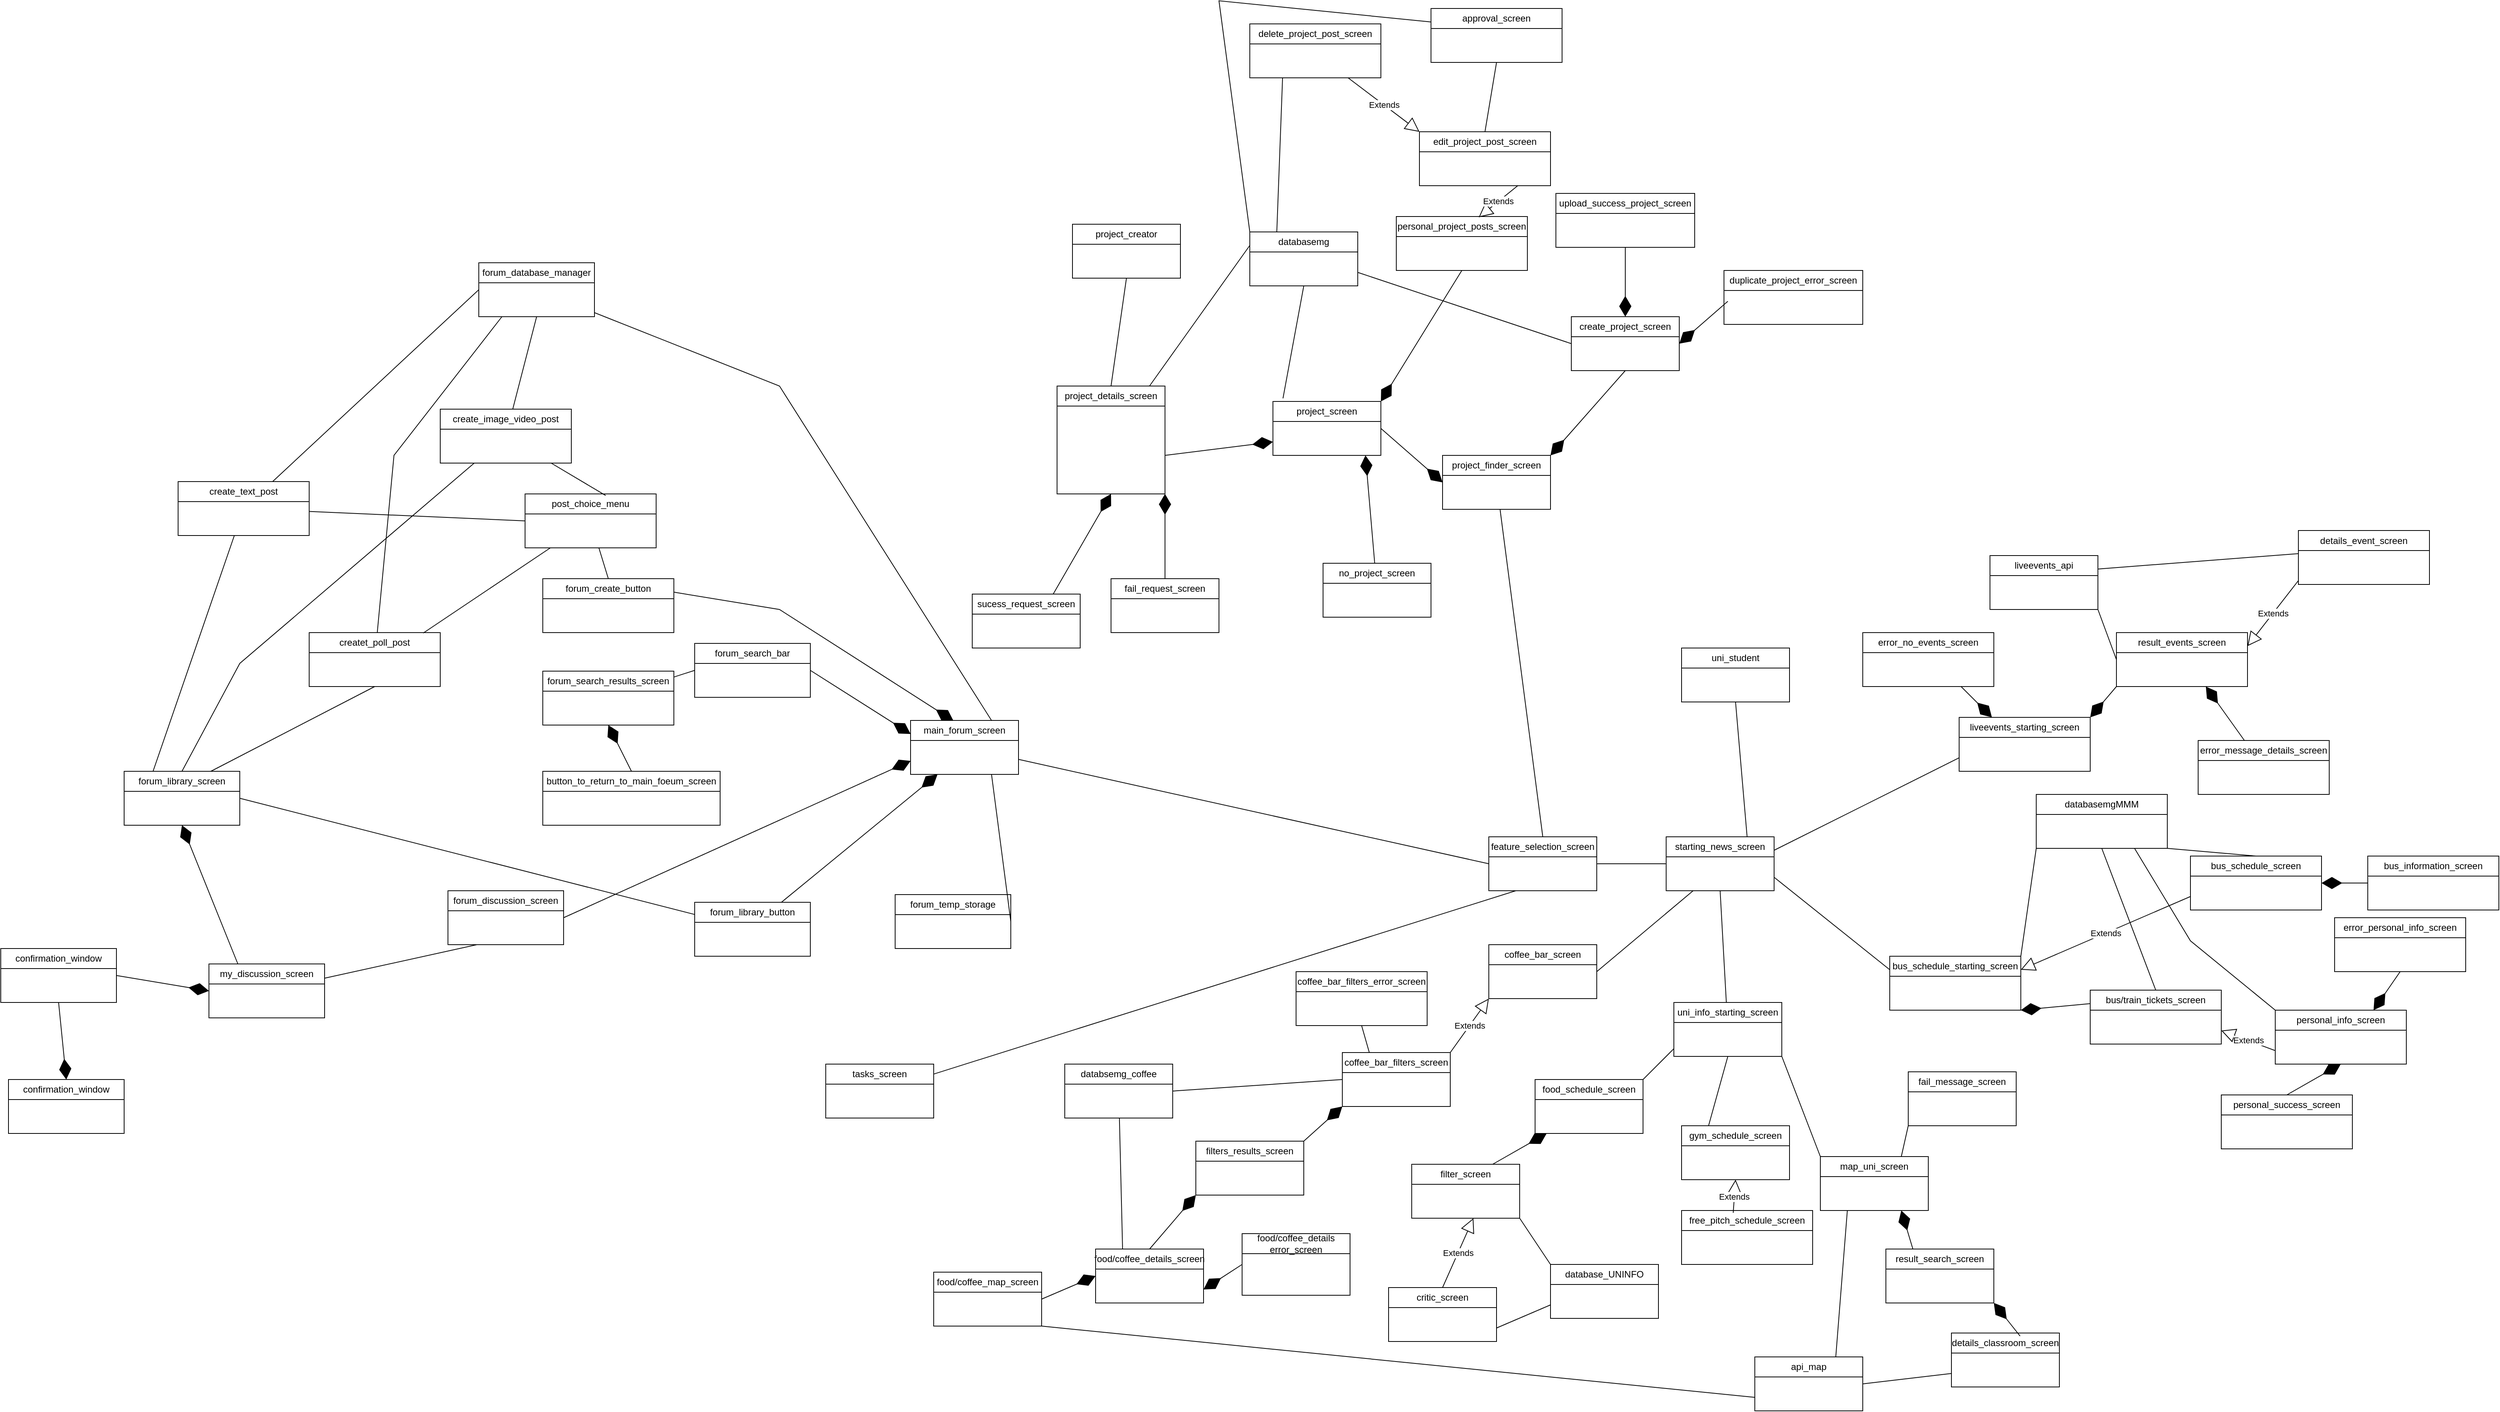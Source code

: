 <mxfile version="26.2.12">
  <diagram name="Σελίδα-1" id="sXHt0XjnI6KPEEMTnELy">
    <mxGraphModel dx="6874" dy="4024" grid="1" gridSize="10" guides="1" tooltips="1" connect="1" arrows="1" fold="1" page="1" pageScale="1" pageWidth="827" pageHeight="1169" math="0" shadow="0">
      <root>
        <mxCell id="0" />
        <mxCell id="1" parent="0" />
        <mxCell id="ZiS1MG1Vd3PeNEByEQu3-1" style="edgeStyle=none;shape=connector;rounded=0;orthogonalLoop=1;jettySize=auto;html=1;entryX=0.361;entryY=0.94;entryDx=0;entryDy=0;entryPerimeter=0;strokeColor=#FF3333;align=center;verticalAlign=middle;fontFamily=Helvetica;fontSize=11;fontColor=default;labelBackgroundColor=none;endArrow=none;" edge="1" parent="1">
          <mxGeometry relative="1" as="geometry">
            <Array as="points">
              <mxPoint x="370" y="980" />
            </Array>
            <mxPoint x="627.905" y="598.8" as="targetPoint" />
          </mxGeometry>
        </mxCell>
        <mxCell id="ZiS1MG1Vd3PeNEByEQu3-2" style="edgeStyle=none;shape=connector;rounded=0;orthogonalLoop=1;jettySize=auto;html=1;entryX=0.361;entryY=0.94;entryDx=0;entryDy=0;entryPerimeter=0;strokeColor=#FF3333;align=center;verticalAlign=middle;fontFamily=Helvetica;fontSize=11;fontColor=default;labelBackgroundColor=none;endArrow=none;" edge="1" parent="1">
          <mxGeometry relative="1" as="geometry">
            <Array as="points">
              <mxPoint x="365" y="2119" />
            </Array>
            <mxPoint x="622.905" y="1737.8" as="targetPoint" />
          </mxGeometry>
        </mxCell>
        <mxCell id="ZiS1MG1Vd3PeNEByEQu3-3" style="edgeStyle=none;shape=connector;rounded=0;orthogonalLoop=1;jettySize=auto;html=1;entryX=0.361;entryY=0.94;entryDx=0;entryDy=0;entryPerimeter=0;strokeColor=#FF3333;align=center;verticalAlign=middle;fontFamily=Helvetica;fontSize=11;fontColor=default;labelBackgroundColor=none;endArrow=none;" edge="1" parent="1">
          <mxGeometry relative="1" as="geometry">
            <Array as="points">
              <mxPoint x="2498" y="5220" />
            </Array>
            <mxPoint x="2755.905" y="4838.8" as="targetPoint" />
          </mxGeometry>
        </mxCell>
        <mxCell id="ZiS1MG1Vd3PeNEByEQu3-4" style="edgeStyle=none;shape=connector;rounded=0;orthogonalLoop=1;jettySize=auto;html=1;entryX=0.361;entryY=0.94;entryDx=0;entryDy=0;entryPerimeter=0;strokeColor=#FF3333;align=center;verticalAlign=middle;fontFamily=Helvetica;fontSize=11;fontColor=default;labelBackgroundColor=none;endArrow=none;" edge="1" parent="1">
          <mxGeometry relative="1" as="geometry">
            <Array as="points">
              <mxPoint x="638" y="1910" />
            </Array>
            <mxPoint x="895.905" y="1528.8" as="targetPoint" />
          </mxGeometry>
        </mxCell>
        <mxCell id="ZiS1MG1Vd3PeNEByEQu3-5" style="edgeStyle=none;shape=connector;rounded=0;orthogonalLoop=1;jettySize=auto;html=1;entryX=0.361;entryY=0.94;entryDx=0;entryDy=0;entryPerimeter=0;strokeColor=#FF3333;align=center;verticalAlign=middle;fontFamily=Helvetica;fontSize=11;fontColor=default;labelBackgroundColor=none;endArrow=none;" edge="1" parent="1">
          <mxGeometry relative="1" as="geometry">
            <Array as="points">
              <mxPoint x="358" y="1030" />
            </Array>
            <mxPoint x="615.905" y="648.8" as="targetPoint" />
          </mxGeometry>
        </mxCell>
        <mxCell id="ZiS1MG1Vd3PeNEByEQu3-178" style="edgeStyle=none;shape=connector;rounded=0;orthogonalLoop=1;jettySize=auto;html=1;entryX=0.361;entryY=0.94;entryDx=0;entryDy=0;entryPerimeter=0;strokeColor=#FF3333;align=center;verticalAlign=middle;fontFamily=Helvetica;fontSize=11;fontColor=default;labelBackgroundColor=none;endArrow=none;" edge="1" parent="1">
          <mxGeometry relative="1" as="geometry">
            <Array as="points">
              <mxPoint x="630" y="890" />
            </Array>
            <mxPoint x="887.905" y="508.8" as="targetPoint" />
          </mxGeometry>
        </mxCell>
        <mxCell id="ZiS1MG1Vd3PeNEByEQu3-179" style="edgeStyle=none;shape=connector;rounded=0;orthogonalLoop=1;jettySize=auto;html=1;entryX=0.361;entryY=0.94;entryDx=0;entryDy=0;entryPerimeter=0;strokeColor=#FF3333;align=center;verticalAlign=middle;fontFamily=Helvetica;fontSize=11;fontColor=default;labelBackgroundColor=none;endArrow=none;" edge="1" parent="1">
          <mxGeometry relative="1" as="geometry">
            <Array as="points">
              <mxPoint x="625" y="2029" />
            </Array>
            <mxPoint x="882.905" y="1647.8" as="targetPoint" />
          </mxGeometry>
        </mxCell>
        <mxCell id="ZiS1MG1Vd3PeNEByEQu3-180" style="edgeStyle=none;shape=connector;rounded=0;orthogonalLoop=1;jettySize=auto;html=1;entryX=0.361;entryY=0.94;entryDx=0;entryDy=0;entryPerimeter=0;strokeColor=#FF3333;align=center;verticalAlign=middle;fontFamily=Helvetica;fontSize=11;fontColor=default;labelBackgroundColor=none;endArrow=none;" edge="1" parent="1">
          <mxGeometry relative="1" as="geometry">
            <Array as="points">
              <mxPoint x="2758" y="5130" />
            </Array>
            <mxPoint x="3015.905" y="4748.8" as="targetPoint" />
          </mxGeometry>
        </mxCell>
        <mxCell id="ZiS1MG1Vd3PeNEByEQu3-181" style="edgeStyle=none;shape=connector;rounded=0;orthogonalLoop=1;jettySize=auto;html=1;entryX=0.361;entryY=0.94;entryDx=0;entryDy=0;entryPerimeter=0;strokeColor=#FF3333;align=center;verticalAlign=middle;fontFamily=Helvetica;fontSize=11;fontColor=default;labelBackgroundColor=none;endArrow=none;" edge="1" parent="1">
          <mxGeometry relative="1" as="geometry">
            <Array as="points">
              <mxPoint x="898" y="1820" />
            </Array>
            <mxPoint x="1155.905" y="1438.8" as="targetPoint" />
          </mxGeometry>
        </mxCell>
        <mxCell id="ZiS1MG1Vd3PeNEByEQu3-182" style="edgeStyle=none;shape=connector;rounded=0;orthogonalLoop=1;jettySize=auto;html=1;entryX=0.361;entryY=0.94;entryDx=0;entryDy=0;entryPerimeter=0;strokeColor=#FF3333;align=center;verticalAlign=middle;fontFamily=Helvetica;fontSize=11;fontColor=default;labelBackgroundColor=none;endArrow=none;" edge="1" parent="1">
          <mxGeometry relative="1" as="geometry">
            <Array as="points">
              <mxPoint x="618" y="940" />
            </Array>
            <mxPoint x="875.905" y="558.8" as="targetPoint" />
          </mxGeometry>
        </mxCell>
        <mxCell id="ZiS1MG1Vd3PeNEByEQu3-230" style="edgeStyle=none;shape=connector;rounded=0;orthogonalLoop=1;jettySize=auto;html=1;entryX=0.361;entryY=0.94;entryDx=0;entryDy=0;entryPerimeter=0;strokeColor=#FF3333;align=center;verticalAlign=middle;fontFamily=Helvetica;fontSize=11;fontColor=default;labelBackgroundColor=none;endArrow=none;" edge="1" parent="1">
          <mxGeometry relative="1" as="geometry">
            <Array as="points">
              <mxPoint x="360" y="960" />
            </Array>
            <mxPoint x="617.905" y="578.8" as="targetPoint" />
          </mxGeometry>
        </mxCell>
        <mxCell id="ZiS1MG1Vd3PeNEByEQu3-231" style="edgeStyle=none;shape=connector;rounded=0;orthogonalLoop=1;jettySize=auto;html=1;entryX=0.361;entryY=0.94;entryDx=0;entryDy=0;entryPerimeter=0;strokeColor=#FF3333;align=center;verticalAlign=middle;fontFamily=Helvetica;fontSize=11;fontColor=default;labelBackgroundColor=none;endArrow=none;" edge="1" parent="1">
          <mxGeometry relative="1" as="geometry">
            <Array as="points">
              <mxPoint x="355" y="2099" />
            </Array>
            <mxPoint x="612.905" y="1717.8" as="targetPoint" />
          </mxGeometry>
        </mxCell>
        <mxCell id="ZiS1MG1Vd3PeNEByEQu3-232" style="edgeStyle=none;shape=connector;rounded=0;orthogonalLoop=1;jettySize=auto;html=1;entryX=0.361;entryY=0.94;entryDx=0;entryDy=0;entryPerimeter=0;strokeColor=#FF3333;align=center;verticalAlign=middle;fontFamily=Helvetica;fontSize=11;fontColor=default;labelBackgroundColor=none;endArrow=none;" edge="1" parent="1">
          <mxGeometry relative="1" as="geometry">
            <Array as="points">
              <mxPoint x="2488" y="5200" />
            </Array>
            <mxPoint x="2745.905" y="4818.8" as="targetPoint" />
          </mxGeometry>
        </mxCell>
        <mxCell id="ZiS1MG1Vd3PeNEByEQu3-233" style="edgeStyle=none;shape=connector;rounded=0;orthogonalLoop=1;jettySize=auto;html=1;entryX=0.361;entryY=0.94;entryDx=0;entryDy=0;entryPerimeter=0;strokeColor=#FF3333;align=center;verticalAlign=middle;fontFamily=Helvetica;fontSize=11;fontColor=default;labelBackgroundColor=none;endArrow=none;" edge="1" parent="1">
          <mxGeometry relative="1" as="geometry">
            <Array as="points">
              <mxPoint x="628" y="1890" />
            </Array>
            <mxPoint x="885.905" y="1508.8" as="targetPoint" />
          </mxGeometry>
        </mxCell>
        <mxCell id="ZiS1MG1Vd3PeNEByEQu3-234" style="edgeStyle=none;shape=connector;rounded=0;orthogonalLoop=1;jettySize=auto;html=1;entryX=0.361;entryY=0.94;entryDx=0;entryDy=0;entryPerimeter=0;strokeColor=#FF3333;align=center;verticalAlign=middle;fontFamily=Helvetica;fontSize=11;fontColor=default;labelBackgroundColor=none;endArrow=none;" edge="1" parent="1">
          <mxGeometry relative="1" as="geometry">
            <Array as="points">
              <mxPoint x="348" y="1010" />
            </Array>
            <mxPoint x="605.905" y="628.8" as="targetPoint" />
          </mxGeometry>
        </mxCell>
        <mxCell id="ZiS1MG1Vd3PeNEByEQu3-257" style="edgeStyle=none;shape=connector;rounded=0;orthogonalLoop=1;jettySize=auto;html=1;entryX=0.361;entryY=0.94;entryDx=0;entryDy=0;entryPerimeter=0;strokeColor=#FF3333;align=center;verticalAlign=middle;fontFamily=Helvetica;fontSize=11;fontColor=default;labelBackgroundColor=none;endArrow=none;" edge="1" parent="1">
          <mxGeometry relative="1" as="geometry">
            <Array as="points">
              <mxPoint x="1498" y="3230" />
            </Array>
            <mxPoint x="1755.905" y="2848.8" as="targetPoint" />
          </mxGeometry>
        </mxCell>
        <mxCell id="ZiS1MG1Vd3PeNEByEQu3-346" style="edgeStyle=none;shape=connector;rounded=0;orthogonalLoop=1;jettySize=auto;html=1;entryX=0.361;entryY=0.94;entryDx=0;entryDy=0;entryPerimeter=0;strokeColor=#FF3333;align=center;verticalAlign=middle;fontFamily=Helvetica;fontSize=11;fontColor=default;labelBackgroundColor=none;endArrow=none;" edge="1" parent="1">
          <mxGeometry relative="1" as="geometry">
            <Array as="points">
              <mxPoint x="910" y="2675" />
            </Array>
            <mxPoint x="1167.905" y="2293.8" as="targetPoint" />
          </mxGeometry>
        </mxCell>
        <mxCell id="ZiS1MG1Vd3PeNEByEQu3-347" style="edgeStyle=none;shape=connector;rounded=0;orthogonalLoop=1;jettySize=auto;html=1;entryX=0.361;entryY=0.94;entryDx=0;entryDy=0;entryPerimeter=0;strokeColor=#FF3333;align=center;verticalAlign=middle;fontFamily=Helvetica;fontSize=11;fontColor=default;labelBackgroundColor=none;endArrow=none;" edge="1" parent="1">
          <mxGeometry relative="1" as="geometry">
            <Array as="points">
              <mxPoint x="905" y="3814" />
            </Array>
            <mxPoint x="1162.905" y="3432.8" as="targetPoint" />
          </mxGeometry>
        </mxCell>
        <mxCell id="ZiS1MG1Vd3PeNEByEQu3-348" style="edgeStyle=none;shape=connector;rounded=0;orthogonalLoop=1;jettySize=auto;html=1;entryX=0.361;entryY=0.94;entryDx=0;entryDy=0;entryPerimeter=0;strokeColor=#FF3333;align=center;verticalAlign=middle;fontFamily=Helvetica;fontSize=11;fontColor=default;labelBackgroundColor=none;endArrow=none;" edge="1" parent="1">
          <mxGeometry relative="1" as="geometry">
            <Array as="points">
              <mxPoint x="3038" y="6915" />
            </Array>
            <mxPoint x="3295.905" y="6533.8" as="targetPoint" />
          </mxGeometry>
        </mxCell>
        <mxCell id="ZiS1MG1Vd3PeNEByEQu3-349" style="edgeStyle=none;shape=connector;rounded=0;orthogonalLoop=1;jettySize=auto;html=1;entryX=0.361;entryY=0.94;entryDx=0;entryDy=0;entryPerimeter=0;strokeColor=#FF3333;align=center;verticalAlign=middle;fontFamily=Helvetica;fontSize=11;fontColor=default;labelBackgroundColor=none;endArrow=none;" edge="1" parent="1">
          <mxGeometry relative="1" as="geometry">
            <Array as="points">
              <mxPoint x="1178" y="3605" />
            </Array>
            <mxPoint x="1435.905" y="3223.8" as="targetPoint" />
          </mxGeometry>
        </mxCell>
        <mxCell id="ZiS1MG1Vd3PeNEByEQu3-350" style="edgeStyle=none;shape=connector;rounded=0;orthogonalLoop=1;jettySize=auto;html=1;entryX=0.361;entryY=0.94;entryDx=0;entryDy=0;entryPerimeter=0;strokeColor=#FF3333;align=center;verticalAlign=middle;fontFamily=Helvetica;fontSize=11;fontColor=default;labelBackgroundColor=none;endArrow=none;" edge="1" parent="1">
          <mxGeometry relative="1" as="geometry">
            <Array as="points">
              <mxPoint x="898" y="2725" />
            </Array>
            <mxPoint x="1155.905" y="2343.8" as="targetPoint" />
          </mxGeometry>
        </mxCell>
        <mxCell id="ZiS1MG1Vd3PeNEByEQu3-351" style="edgeStyle=none;shape=connector;rounded=0;orthogonalLoop=1;jettySize=auto;html=1;entryX=0.361;entryY=0.94;entryDx=0;entryDy=0;entryPerimeter=0;strokeColor=#FF3333;align=center;verticalAlign=middle;fontFamily=Helvetica;fontSize=11;fontColor=default;labelBackgroundColor=none;endArrow=none;" edge="1" parent="1">
          <mxGeometry relative="1" as="geometry">
            <Array as="points">
              <mxPoint x="1170" y="2585" />
            </Array>
            <mxPoint x="1427.905" y="2203.8" as="targetPoint" />
          </mxGeometry>
        </mxCell>
        <mxCell id="ZiS1MG1Vd3PeNEByEQu3-352" style="edgeStyle=none;shape=connector;rounded=0;orthogonalLoop=1;jettySize=auto;html=1;entryX=0.361;entryY=0.94;entryDx=0;entryDy=0;entryPerimeter=0;strokeColor=#FF3333;align=center;verticalAlign=middle;fontFamily=Helvetica;fontSize=11;fontColor=default;labelBackgroundColor=none;endArrow=none;" edge="1" parent="1">
          <mxGeometry relative="1" as="geometry">
            <Array as="points">
              <mxPoint x="1165" y="3724" />
            </Array>
            <mxPoint x="1422.905" y="3342.8" as="targetPoint" />
          </mxGeometry>
        </mxCell>
        <mxCell id="ZiS1MG1Vd3PeNEByEQu3-353" style="edgeStyle=none;shape=connector;rounded=0;orthogonalLoop=1;jettySize=auto;html=1;entryX=0.361;entryY=0.94;entryDx=0;entryDy=0;entryPerimeter=0;strokeColor=#FF3333;align=center;verticalAlign=middle;fontFamily=Helvetica;fontSize=11;fontColor=default;labelBackgroundColor=none;endArrow=none;" edge="1" parent="1">
          <mxGeometry relative="1" as="geometry">
            <Array as="points">
              <mxPoint x="3298" y="6825" />
            </Array>
            <mxPoint x="3555.905" y="6443.8" as="targetPoint" />
          </mxGeometry>
        </mxCell>
        <mxCell id="ZiS1MG1Vd3PeNEByEQu3-354" style="edgeStyle=none;shape=connector;rounded=0;orthogonalLoop=1;jettySize=auto;html=1;entryX=0.361;entryY=0.94;entryDx=0;entryDy=0;entryPerimeter=0;strokeColor=#FF3333;align=center;verticalAlign=middle;fontFamily=Helvetica;fontSize=11;fontColor=default;labelBackgroundColor=none;endArrow=none;" edge="1" parent="1">
          <mxGeometry relative="1" as="geometry">
            <Array as="points">
              <mxPoint x="1438" y="3515" />
            </Array>
            <mxPoint x="1695.905" y="3133.8" as="targetPoint" />
          </mxGeometry>
        </mxCell>
        <mxCell id="ZiS1MG1Vd3PeNEByEQu3-355" style="edgeStyle=none;shape=connector;rounded=0;orthogonalLoop=1;jettySize=auto;html=1;entryX=0.361;entryY=0.94;entryDx=0;entryDy=0;entryPerimeter=0;strokeColor=#FF3333;align=center;verticalAlign=middle;fontFamily=Helvetica;fontSize=11;fontColor=default;labelBackgroundColor=none;endArrow=none;" edge="1" parent="1">
          <mxGeometry relative="1" as="geometry">
            <Array as="points">
              <mxPoint x="1158" y="2635" />
            </Array>
            <mxPoint x="1415.905" y="2253.8" as="targetPoint" />
          </mxGeometry>
        </mxCell>
        <mxCell id="ZiS1MG1Vd3PeNEByEQu3-466" style="edgeStyle=none;shape=connector;rounded=0;orthogonalLoop=1;jettySize=auto;html=1;entryX=0.361;entryY=0.94;entryDx=0;entryDy=0;entryPerimeter=0;strokeColor=#FF3333;align=center;verticalAlign=middle;fontFamily=Helvetica;fontSize=11;fontColor=default;labelBackgroundColor=none;endArrow=none;" edge="1" parent="1">
          <mxGeometry relative="1" as="geometry">
            <Array as="points">
              <mxPoint x="610" y="1325" />
            </Array>
            <mxPoint x="867.905" y="943.8" as="targetPoint" />
          </mxGeometry>
        </mxCell>
        <mxCell id="ZiS1MG1Vd3PeNEByEQu3-467" style="edgeStyle=none;shape=connector;rounded=0;orthogonalLoop=1;jettySize=auto;html=1;entryX=0.361;entryY=0.94;entryDx=0;entryDy=0;entryPerimeter=0;strokeColor=#FF3333;align=center;verticalAlign=middle;fontFamily=Helvetica;fontSize=11;fontColor=default;labelBackgroundColor=none;endArrow=none;" edge="1" parent="1">
          <mxGeometry relative="1" as="geometry">
            <Array as="points">
              <mxPoint x="605" y="2464" />
            </Array>
            <mxPoint x="862.905" y="2082.8" as="targetPoint" />
          </mxGeometry>
        </mxCell>
        <mxCell id="ZiS1MG1Vd3PeNEByEQu3-468" style="edgeStyle=none;shape=connector;rounded=0;orthogonalLoop=1;jettySize=auto;html=1;entryX=0.361;entryY=0.94;entryDx=0;entryDy=0;entryPerimeter=0;strokeColor=#FF3333;align=center;verticalAlign=middle;fontFamily=Helvetica;fontSize=11;fontColor=default;labelBackgroundColor=none;endArrow=none;" edge="1" parent="1">
          <mxGeometry relative="1" as="geometry">
            <Array as="points">
              <mxPoint x="2738" y="5565" />
            </Array>
            <mxPoint x="2995.905" y="5183.8" as="targetPoint" />
          </mxGeometry>
        </mxCell>
        <mxCell id="ZiS1MG1Vd3PeNEByEQu3-469" style="edgeStyle=none;shape=connector;rounded=0;orthogonalLoop=1;jettySize=auto;html=1;entryX=0.361;entryY=0.94;entryDx=0;entryDy=0;entryPerimeter=0;strokeColor=#FF3333;align=center;verticalAlign=middle;fontFamily=Helvetica;fontSize=11;fontColor=default;labelBackgroundColor=none;endArrow=none;" edge="1" parent="1">
          <mxGeometry relative="1" as="geometry">
            <Array as="points">
              <mxPoint x="878" y="2255" />
            </Array>
            <mxPoint x="1135.905" y="1873.8" as="targetPoint" />
          </mxGeometry>
        </mxCell>
        <mxCell id="ZiS1MG1Vd3PeNEByEQu3-470" style="edgeStyle=none;shape=connector;rounded=0;orthogonalLoop=1;jettySize=auto;html=1;entryX=0.361;entryY=0.94;entryDx=0;entryDy=0;entryPerimeter=0;strokeColor=#FF3333;align=center;verticalAlign=middle;fontFamily=Helvetica;fontSize=11;fontColor=default;labelBackgroundColor=none;endArrow=none;" edge="1" parent="1">
          <mxGeometry relative="1" as="geometry">
            <Array as="points">
              <mxPoint x="598" y="1375" />
            </Array>
            <mxPoint x="855.905" y="993.8" as="targetPoint" />
          </mxGeometry>
        </mxCell>
        <mxCell id="ZiS1MG1Vd3PeNEByEQu3-471" style="edgeStyle=none;shape=connector;rounded=0;orthogonalLoop=1;jettySize=auto;html=1;entryX=0.361;entryY=0.94;entryDx=0;entryDy=0;entryPerimeter=0;strokeColor=#FF3333;align=center;verticalAlign=middle;fontFamily=Helvetica;fontSize=11;fontColor=default;labelBackgroundColor=none;endArrow=none;" edge="1" parent="1">
          <mxGeometry relative="1" as="geometry">
            <Array as="points">
              <mxPoint x="870" y="1235" />
            </Array>
            <mxPoint x="1127.905" y="853.8" as="targetPoint" />
          </mxGeometry>
        </mxCell>
        <mxCell id="ZiS1MG1Vd3PeNEByEQu3-472" style="edgeStyle=none;shape=connector;rounded=0;orthogonalLoop=1;jettySize=auto;html=1;entryX=0.361;entryY=0.94;entryDx=0;entryDy=0;entryPerimeter=0;strokeColor=#FF3333;align=center;verticalAlign=middle;fontFamily=Helvetica;fontSize=11;fontColor=default;labelBackgroundColor=none;endArrow=none;" edge="1" parent="1">
          <mxGeometry relative="1" as="geometry">
            <Array as="points">
              <mxPoint x="865" y="2374" />
            </Array>
            <mxPoint x="1122.905" y="1992.8" as="targetPoint" />
          </mxGeometry>
        </mxCell>
        <mxCell id="ZiS1MG1Vd3PeNEByEQu3-473" style="edgeStyle=none;shape=connector;rounded=0;orthogonalLoop=1;jettySize=auto;html=1;entryX=0.361;entryY=0.94;entryDx=0;entryDy=0;entryPerimeter=0;strokeColor=#FF3333;align=center;verticalAlign=middle;fontFamily=Helvetica;fontSize=11;fontColor=default;labelBackgroundColor=none;endArrow=none;" edge="1" parent="1">
          <mxGeometry relative="1" as="geometry">
            <Array as="points">
              <mxPoint x="2998" y="5475" />
            </Array>
            <mxPoint x="3255.905" y="5093.8" as="targetPoint" />
          </mxGeometry>
        </mxCell>
        <mxCell id="ZiS1MG1Vd3PeNEByEQu3-474" style="edgeStyle=none;shape=connector;rounded=0;orthogonalLoop=1;jettySize=auto;html=1;entryX=0.361;entryY=0.94;entryDx=0;entryDy=0;entryPerimeter=0;strokeColor=#FF3333;align=center;verticalAlign=middle;fontFamily=Helvetica;fontSize=11;fontColor=default;labelBackgroundColor=none;endArrow=none;" edge="1" parent="1">
          <mxGeometry relative="1" as="geometry">
            <Array as="points">
              <mxPoint x="1138" y="2165" />
            </Array>
            <mxPoint x="1395.905" y="1783.8" as="targetPoint" />
          </mxGeometry>
        </mxCell>
        <mxCell id="ZiS1MG1Vd3PeNEByEQu3-475" style="edgeStyle=none;shape=connector;rounded=0;orthogonalLoop=1;jettySize=auto;html=1;entryX=0.361;entryY=0.94;entryDx=0;entryDy=0;entryPerimeter=0;strokeColor=#FF3333;align=center;verticalAlign=middle;fontFamily=Helvetica;fontSize=11;fontColor=default;labelBackgroundColor=none;endArrow=none;" edge="1" parent="1">
          <mxGeometry relative="1" as="geometry">
            <Array as="points">
              <mxPoint x="858" y="1285" />
            </Array>
            <mxPoint x="1115.905" y="903.8" as="targetPoint" />
          </mxGeometry>
        </mxCell>
        <mxCell id="ZiS1MG1Vd3PeNEByEQu3-625" style="edgeStyle=none;shape=connector;rounded=0;orthogonalLoop=1;jettySize=auto;html=1;entryX=0.361;entryY=0.94;entryDx=0;entryDy=0;entryPerimeter=0;strokeColor=#FF3333;align=center;verticalAlign=middle;fontFamily=Helvetica;fontSize=11;fontColor=default;labelBackgroundColor=none;endArrow=none;" edge="1" parent="1">
          <mxGeometry relative="1" as="geometry">
            <Array as="points">
              <mxPoint x="1040" y="1180" />
            </Array>
            <mxPoint x="1297.905" y="798.8" as="targetPoint" />
          </mxGeometry>
        </mxCell>
        <mxCell id="ZiS1MG1Vd3PeNEByEQu3-626" style="edgeStyle=none;shape=connector;rounded=0;orthogonalLoop=1;jettySize=auto;html=1;entryX=0.361;entryY=0.94;entryDx=0;entryDy=0;entryPerimeter=0;strokeColor=#FF3333;align=center;verticalAlign=middle;fontFamily=Helvetica;fontSize=11;fontColor=default;labelBackgroundColor=none;endArrow=none;" edge="1" parent="1">
          <mxGeometry relative="1" as="geometry">
            <Array as="points">
              <mxPoint x="1035" y="2319" />
            </Array>
            <mxPoint x="1292.905" y="1937.8" as="targetPoint" />
          </mxGeometry>
        </mxCell>
        <mxCell id="ZiS1MG1Vd3PeNEByEQu3-627" style="edgeStyle=none;shape=connector;rounded=0;orthogonalLoop=1;jettySize=auto;html=1;entryX=0.361;entryY=0.94;entryDx=0;entryDy=0;entryPerimeter=0;strokeColor=#FF3333;align=center;verticalAlign=middle;fontFamily=Helvetica;fontSize=11;fontColor=default;labelBackgroundColor=none;endArrow=none;" edge="1" parent="1">
          <mxGeometry relative="1" as="geometry">
            <Array as="points">
              <mxPoint x="3168" y="5420" />
            </Array>
            <mxPoint x="3425.905" y="5038.8" as="targetPoint" />
          </mxGeometry>
        </mxCell>
        <mxCell id="ZiS1MG1Vd3PeNEByEQu3-628" style="edgeStyle=none;shape=connector;rounded=0;orthogonalLoop=1;jettySize=auto;html=1;entryX=0.361;entryY=0.94;entryDx=0;entryDy=0;entryPerimeter=0;strokeColor=#FF3333;align=center;verticalAlign=middle;fontFamily=Helvetica;fontSize=11;fontColor=default;labelBackgroundColor=none;endArrow=none;" edge="1" parent="1">
          <mxGeometry relative="1" as="geometry">
            <Array as="points">
              <mxPoint x="1308" y="2110" />
            </Array>
            <mxPoint x="1565.905" y="1728.8" as="targetPoint" />
          </mxGeometry>
        </mxCell>
        <mxCell id="ZiS1MG1Vd3PeNEByEQu3-629" style="edgeStyle=none;shape=connector;rounded=0;orthogonalLoop=1;jettySize=auto;html=1;entryX=0.361;entryY=0.94;entryDx=0;entryDy=0;entryPerimeter=0;strokeColor=#FF3333;align=center;verticalAlign=middle;fontFamily=Helvetica;fontSize=11;fontColor=default;labelBackgroundColor=none;endArrow=none;" edge="1" parent="1">
          <mxGeometry relative="1" as="geometry">
            <Array as="points">
              <mxPoint x="1028" y="1230" />
            </Array>
            <mxPoint x="1285.905" y="848.8" as="targetPoint" />
          </mxGeometry>
        </mxCell>
        <mxCell id="ZiS1MG1Vd3PeNEByEQu3-630" style="edgeStyle=none;shape=connector;rounded=0;orthogonalLoop=1;jettySize=auto;html=1;entryX=0.361;entryY=0.94;entryDx=0;entryDy=0;entryPerimeter=0;strokeColor=#FF3333;align=center;verticalAlign=middle;fontFamily=Helvetica;fontSize=11;fontColor=default;labelBackgroundColor=none;endArrow=none;" edge="1" parent="1">
          <mxGeometry relative="1" as="geometry">
            <Array as="points">
              <mxPoint x="1300" y="1090" />
            </Array>
            <mxPoint x="1557.905" y="708.8" as="targetPoint" />
          </mxGeometry>
        </mxCell>
        <mxCell id="ZiS1MG1Vd3PeNEByEQu3-631" style="edgeStyle=none;shape=connector;rounded=0;orthogonalLoop=1;jettySize=auto;html=1;entryX=0.361;entryY=0.94;entryDx=0;entryDy=0;entryPerimeter=0;strokeColor=#FF3333;align=center;verticalAlign=middle;fontFamily=Helvetica;fontSize=11;fontColor=default;labelBackgroundColor=none;endArrow=none;" edge="1" parent="1">
          <mxGeometry relative="1" as="geometry">
            <Array as="points">
              <mxPoint x="1295" y="2229" />
            </Array>
            <mxPoint x="1552.905" y="1847.8" as="targetPoint" />
          </mxGeometry>
        </mxCell>
        <mxCell id="ZiS1MG1Vd3PeNEByEQu3-632" style="edgeStyle=none;shape=connector;rounded=0;orthogonalLoop=1;jettySize=auto;html=1;entryX=0.361;entryY=0.94;entryDx=0;entryDy=0;entryPerimeter=0;strokeColor=#FF3333;align=center;verticalAlign=middle;fontFamily=Helvetica;fontSize=11;fontColor=default;labelBackgroundColor=none;endArrow=none;" edge="1" parent="1">
          <mxGeometry relative="1" as="geometry">
            <Array as="points">
              <mxPoint x="3428" y="5330" />
            </Array>
            <mxPoint x="3685.905" y="4948.8" as="targetPoint" />
          </mxGeometry>
        </mxCell>
        <mxCell id="ZiS1MG1Vd3PeNEByEQu3-633" style="edgeStyle=none;shape=connector;rounded=0;orthogonalLoop=1;jettySize=auto;html=1;entryX=0.361;entryY=0.94;entryDx=0;entryDy=0;entryPerimeter=0;strokeColor=#FF3333;align=center;verticalAlign=middle;fontFamily=Helvetica;fontSize=11;fontColor=default;labelBackgroundColor=none;endArrow=none;" edge="1" parent="1">
          <mxGeometry relative="1" as="geometry">
            <Array as="points">
              <mxPoint x="1568" y="2020" />
            </Array>
            <mxPoint x="1825.905" y="1638.8" as="targetPoint" />
          </mxGeometry>
        </mxCell>
        <mxCell id="ZiS1MG1Vd3PeNEByEQu3-634" style="edgeStyle=none;shape=connector;rounded=0;orthogonalLoop=1;jettySize=auto;html=1;entryX=0.361;entryY=0.94;entryDx=0;entryDy=0;entryPerimeter=0;strokeColor=#FF3333;align=center;verticalAlign=middle;fontFamily=Helvetica;fontSize=11;fontColor=default;labelBackgroundColor=none;endArrow=none;" edge="1" parent="1">
          <mxGeometry relative="1" as="geometry">
            <Array as="points">
              <mxPoint x="1288" y="1140" />
            </Array>
            <mxPoint x="1545.905" y="758.8" as="targetPoint" />
          </mxGeometry>
        </mxCell>
        <mxCell id="ZiS1MG1Vd3PeNEByEQu3-635" style="edgeStyle=none;shape=connector;rounded=0;orthogonalLoop=1;jettySize=auto;html=1;entryX=0.361;entryY=0.94;entryDx=0;entryDy=0;entryPerimeter=0;strokeColor=#FF3333;align=center;verticalAlign=middle;fontFamily=Helvetica;fontSize=11;fontColor=default;labelBackgroundColor=none;endArrow=none;" edge="1" parent="1">
          <mxGeometry relative="1" as="geometry">
            <Array as="points">
              <mxPoint x="1030" y="1160" />
            </Array>
            <mxPoint x="1287.905" y="778.8" as="targetPoint" />
          </mxGeometry>
        </mxCell>
        <mxCell id="ZiS1MG1Vd3PeNEByEQu3-636" style="edgeStyle=none;shape=connector;rounded=0;orthogonalLoop=1;jettySize=auto;html=1;entryX=0.361;entryY=0.94;entryDx=0;entryDy=0;entryPerimeter=0;strokeColor=#FF3333;align=center;verticalAlign=middle;fontFamily=Helvetica;fontSize=11;fontColor=default;labelBackgroundColor=none;endArrow=none;" edge="1" parent="1">
          <mxGeometry relative="1" as="geometry">
            <Array as="points">
              <mxPoint x="1025" y="2299" />
            </Array>
            <mxPoint x="1282.905" y="1917.8" as="targetPoint" />
          </mxGeometry>
        </mxCell>
        <mxCell id="ZiS1MG1Vd3PeNEByEQu3-637" style="edgeStyle=none;shape=connector;rounded=0;orthogonalLoop=1;jettySize=auto;html=1;entryX=0.361;entryY=0.94;entryDx=0;entryDy=0;entryPerimeter=0;strokeColor=#FF3333;align=center;verticalAlign=middle;fontFamily=Helvetica;fontSize=11;fontColor=default;labelBackgroundColor=none;endArrow=none;" edge="1" parent="1">
          <mxGeometry relative="1" as="geometry">
            <Array as="points">
              <mxPoint x="3158" y="5400" />
            </Array>
            <mxPoint x="3415.905" y="5018.8" as="targetPoint" />
          </mxGeometry>
        </mxCell>
        <mxCell id="ZiS1MG1Vd3PeNEByEQu3-638" style="edgeStyle=none;shape=connector;rounded=0;orthogonalLoop=1;jettySize=auto;html=1;entryX=0.361;entryY=0.94;entryDx=0;entryDy=0;entryPerimeter=0;strokeColor=#FF3333;align=center;verticalAlign=middle;fontFamily=Helvetica;fontSize=11;fontColor=default;labelBackgroundColor=none;endArrow=none;" edge="1" parent="1">
          <mxGeometry relative="1" as="geometry">
            <Array as="points">
              <mxPoint x="1298" y="2090" />
            </Array>
            <mxPoint x="1555.905" y="1708.8" as="targetPoint" />
          </mxGeometry>
        </mxCell>
        <mxCell id="ZiS1MG1Vd3PeNEByEQu3-639" style="edgeStyle=none;shape=connector;rounded=0;orthogonalLoop=1;jettySize=auto;html=1;entryX=0.361;entryY=0.94;entryDx=0;entryDy=0;entryPerimeter=0;strokeColor=#FF3333;align=center;verticalAlign=middle;fontFamily=Helvetica;fontSize=11;fontColor=default;labelBackgroundColor=none;endArrow=none;" edge="1" parent="1">
          <mxGeometry relative="1" as="geometry">
            <Array as="points">
              <mxPoint x="1018" y="1210" />
            </Array>
            <mxPoint x="1275.905" y="828.8" as="targetPoint" />
          </mxGeometry>
        </mxCell>
        <mxCell id="ZiS1MG1Vd3PeNEByEQu3-640" style="edgeStyle=none;shape=connector;rounded=0;orthogonalLoop=1;jettySize=auto;html=1;entryX=0.361;entryY=0.94;entryDx=0;entryDy=0;entryPerimeter=0;strokeColor=#FF3333;align=center;verticalAlign=middle;fontFamily=Helvetica;fontSize=11;fontColor=default;labelBackgroundColor=none;endArrow=none;" edge="1" parent="1">
          <mxGeometry relative="1" as="geometry">
            <Array as="points">
              <mxPoint x="2168" y="3430" />
            </Array>
            <mxPoint x="2425.905" y="3048.8" as="targetPoint" />
          </mxGeometry>
        </mxCell>
        <mxCell id="ZiS1MG1Vd3PeNEByEQu3-641" style="edgeStyle=none;shape=connector;rounded=0;orthogonalLoop=1;jettySize=auto;html=1;entryX=0.361;entryY=0.94;entryDx=0;entryDy=0;entryPerimeter=0;strokeColor=#FF3333;align=center;verticalAlign=middle;fontFamily=Helvetica;fontSize=11;fontColor=default;labelBackgroundColor=none;endArrow=none;" edge="1" parent="1">
          <mxGeometry relative="1" as="geometry">
            <Array as="points">
              <mxPoint x="1580" y="2875" />
            </Array>
            <mxPoint x="1837.905" y="2493.8" as="targetPoint" />
          </mxGeometry>
        </mxCell>
        <mxCell id="ZiS1MG1Vd3PeNEByEQu3-642" style="edgeStyle=none;shape=connector;rounded=0;orthogonalLoop=1;jettySize=auto;html=1;entryX=0.361;entryY=0.94;entryDx=0;entryDy=0;entryPerimeter=0;strokeColor=#FF3333;align=center;verticalAlign=middle;fontFamily=Helvetica;fontSize=11;fontColor=default;labelBackgroundColor=none;endArrow=none;" edge="1" parent="1">
          <mxGeometry relative="1" as="geometry">
            <Array as="points">
              <mxPoint x="1575" y="4014" />
            </Array>
            <mxPoint x="1832.905" y="3632.8" as="targetPoint" />
          </mxGeometry>
        </mxCell>
        <mxCell id="ZiS1MG1Vd3PeNEByEQu3-643" style="edgeStyle=none;shape=connector;rounded=0;orthogonalLoop=1;jettySize=auto;html=1;entryX=0.361;entryY=0.94;entryDx=0;entryDy=0;entryPerimeter=0;strokeColor=#FF3333;align=center;verticalAlign=middle;fontFamily=Helvetica;fontSize=11;fontColor=default;labelBackgroundColor=none;endArrow=none;" edge="1" parent="1">
          <mxGeometry relative="1" as="geometry">
            <Array as="points">
              <mxPoint x="3708" y="7115" />
            </Array>
            <mxPoint x="3965.905" y="6733.8" as="targetPoint" />
          </mxGeometry>
        </mxCell>
        <mxCell id="ZiS1MG1Vd3PeNEByEQu3-644" style="edgeStyle=none;shape=connector;rounded=0;orthogonalLoop=1;jettySize=auto;html=1;entryX=0.361;entryY=0.94;entryDx=0;entryDy=0;entryPerimeter=0;strokeColor=#FF3333;align=center;verticalAlign=middle;fontFamily=Helvetica;fontSize=11;fontColor=default;labelBackgroundColor=none;endArrow=none;" edge="1" parent="1">
          <mxGeometry relative="1" as="geometry">
            <Array as="points">
              <mxPoint x="1848" y="3805" />
            </Array>
            <mxPoint x="2105.905" y="3423.8" as="targetPoint" />
          </mxGeometry>
        </mxCell>
        <mxCell id="ZiS1MG1Vd3PeNEByEQu3-645" style="edgeStyle=none;shape=connector;rounded=0;orthogonalLoop=1;jettySize=auto;html=1;entryX=0.361;entryY=0.94;entryDx=0;entryDy=0;entryPerimeter=0;strokeColor=#FF3333;align=center;verticalAlign=middle;fontFamily=Helvetica;fontSize=11;fontColor=default;labelBackgroundColor=none;endArrow=none;" edge="1" parent="1">
          <mxGeometry relative="1" as="geometry">
            <Array as="points">
              <mxPoint x="1568" y="2925" />
            </Array>
            <mxPoint x="1825.905" y="2543.8" as="targetPoint" />
          </mxGeometry>
        </mxCell>
        <mxCell id="ZiS1MG1Vd3PeNEByEQu3-646" style="edgeStyle=none;shape=connector;rounded=0;orthogonalLoop=1;jettySize=auto;html=1;entryX=0.361;entryY=0.94;entryDx=0;entryDy=0;entryPerimeter=0;strokeColor=#FF3333;align=center;verticalAlign=middle;fontFamily=Helvetica;fontSize=11;fontColor=default;labelBackgroundColor=none;endArrow=none;" edge="1" parent="1">
          <mxGeometry relative="1" as="geometry">
            <Array as="points">
              <mxPoint x="1840" y="2785" />
            </Array>
            <mxPoint x="2097.905" y="2403.8" as="targetPoint" />
          </mxGeometry>
        </mxCell>
        <mxCell id="ZiS1MG1Vd3PeNEByEQu3-647" style="edgeStyle=none;shape=connector;rounded=0;orthogonalLoop=1;jettySize=auto;html=1;entryX=0.361;entryY=0.94;entryDx=0;entryDy=0;entryPerimeter=0;strokeColor=#FF3333;align=center;verticalAlign=middle;fontFamily=Helvetica;fontSize=11;fontColor=default;labelBackgroundColor=none;endArrow=none;" edge="1" parent="1">
          <mxGeometry relative="1" as="geometry">
            <Array as="points">
              <mxPoint x="1835" y="3924" />
            </Array>
            <mxPoint x="2092.905" y="3542.8" as="targetPoint" />
          </mxGeometry>
        </mxCell>
        <mxCell id="ZiS1MG1Vd3PeNEByEQu3-648" style="edgeStyle=none;shape=connector;rounded=0;orthogonalLoop=1;jettySize=auto;html=1;entryX=0.361;entryY=0.94;entryDx=0;entryDy=0;entryPerimeter=0;strokeColor=#FF3333;align=center;verticalAlign=middle;fontFamily=Helvetica;fontSize=11;fontColor=default;labelBackgroundColor=none;endArrow=none;" edge="1" parent="1">
          <mxGeometry relative="1" as="geometry">
            <Array as="points">
              <mxPoint x="3968" y="7025" />
            </Array>
            <mxPoint x="4225.905" y="6643.8" as="targetPoint" />
          </mxGeometry>
        </mxCell>
        <mxCell id="ZiS1MG1Vd3PeNEByEQu3-649" style="edgeStyle=none;shape=connector;rounded=0;orthogonalLoop=1;jettySize=auto;html=1;entryX=0.361;entryY=0.94;entryDx=0;entryDy=0;entryPerimeter=0;strokeColor=#FF3333;align=center;verticalAlign=middle;fontFamily=Helvetica;fontSize=11;fontColor=default;labelBackgroundColor=none;endArrow=none;" edge="1" parent="1">
          <mxGeometry relative="1" as="geometry">
            <Array as="points">
              <mxPoint x="2108" y="3715" />
            </Array>
            <mxPoint x="2365.905" y="3333.8" as="targetPoint" />
          </mxGeometry>
        </mxCell>
        <mxCell id="ZiS1MG1Vd3PeNEByEQu3-650" style="edgeStyle=none;shape=connector;rounded=0;orthogonalLoop=1;jettySize=auto;html=1;entryX=0.361;entryY=0.94;entryDx=0;entryDy=0;entryPerimeter=0;strokeColor=#FF3333;align=center;verticalAlign=middle;fontFamily=Helvetica;fontSize=11;fontColor=default;labelBackgroundColor=none;endArrow=none;" edge="1" parent="1">
          <mxGeometry relative="1" as="geometry">
            <Array as="points">
              <mxPoint x="1828" y="2835" />
            </Array>
            <mxPoint x="2085.905" y="2453.8" as="targetPoint" />
          </mxGeometry>
        </mxCell>
        <mxCell id="ZiS1MG1Vd3PeNEByEQu3-651" style="edgeStyle=none;shape=connector;rounded=0;orthogonalLoop=1;jettySize=auto;html=1;entryX=0.361;entryY=0.94;entryDx=0;entryDy=0;entryPerimeter=0;strokeColor=#FF3333;align=center;verticalAlign=middle;fontFamily=Helvetica;fontSize=11;fontColor=default;labelBackgroundColor=none;endArrow=none;" edge="1" parent="1">
          <mxGeometry relative="1" as="geometry">
            <Array as="points">
              <mxPoint x="1280" y="1525" />
            </Array>
            <mxPoint x="1537.905" y="1143.8" as="targetPoint" />
          </mxGeometry>
        </mxCell>
        <mxCell id="ZiS1MG1Vd3PeNEByEQu3-652" style="edgeStyle=none;shape=connector;rounded=0;orthogonalLoop=1;jettySize=auto;html=1;entryX=0.361;entryY=0.94;entryDx=0;entryDy=0;entryPerimeter=0;strokeColor=#FF3333;align=center;verticalAlign=middle;fontFamily=Helvetica;fontSize=11;fontColor=default;labelBackgroundColor=none;endArrow=none;" edge="1" parent="1">
          <mxGeometry relative="1" as="geometry">
            <Array as="points">
              <mxPoint x="1275" y="2664" />
            </Array>
            <mxPoint x="1532.905" y="2282.8" as="targetPoint" />
          </mxGeometry>
        </mxCell>
        <mxCell id="ZiS1MG1Vd3PeNEByEQu3-653" style="edgeStyle=none;shape=connector;rounded=0;orthogonalLoop=1;jettySize=auto;html=1;entryX=0.361;entryY=0.94;entryDx=0;entryDy=0;entryPerimeter=0;strokeColor=#FF3333;align=center;verticalAlign=middle;fontFamily=Helvetica;fontSize=11;fontColor=default;labelBackgroundColor=none;endArrow=none;" edge="1" parent="1">
          <mxGeometry relative="1" as="geometry">
            <Array as="points">
              <mxPoint x="3408" y="5765" />
            </Array>
            <mxPoint x="3665.905" y="5383.8" as="targetPoint" />
          </mxGeometry>
        </mxCell>
        <mxCell id="ZiS1MG1Vd3PeNEByEQu3-654" style="edgeStyle=none;shape=connector;rounded=0;orthogonalLoop=1;jettySize=auto;html=1;entryX=0.361;entryY=0.94;entryDx=0;entryDy=0;entryPerimeter=0;strokeColor=#FF3333;align=center;verticalAlign=middle;fontFamily=Helvetica;fontSize=11;fontColor=default;labelBackgroundColor=none;endArrow=none;" edge="1" parent="1">
          <mxGeometry relative="1" as="geometry">
            <Array as="points">
              <mxPoint x="1548" y="2455" />
            </Array>
            <mxPoint x="1805.905" y="2073.8" as="targetPoint" />
          </mxGeometry>
        </mxCell>
        <mxCell id="ZiS1MG1Vd3PeNEByEQu3-655" style="edgeStyle=none;shape=connector;rounded=0;orthogonalLoop=1;jettySize=auto;html=1;entryX=0.361;entryY=0.94;entryDx=0;entryDy=0;entryPerimeter=0;strokeColor=#FF3333;align=center;verticalAlign=middle;fontFamily=Helvetica;fontSize=11;fontColor=default;labelBackgroundColor=none;endArrow=none;" edge="1" parent="1">
          <mxGeometry relative="1" as="geometry">
            <Array as="points">
              <mxPoint x="1268" y="1575" />
            </Array>
            <mxPoint x="1525.905" y="1193.8" as="targetPoint" />
          </mxGeometry>
        </mxCell>
        <mxCell id="ZiS1MG1Vd3PeNEByEQu3-656" style="edgeStyle=none;shape=connector;rounded=0;orthogonalLoop=1;jettySize=auto;html=1;entryX=0.361;entryY=0.94;entryDx=0;entryDy=0;entryPerimeter=0;strokeColor=#FF3333;align=center;verticalAlign=middle;fontFamily=Helvetica;fontSize=11;fontColor=default;labelBackgroundColor=none;endArrow=none;" edge="1" parent="1">
          <mxGeometry relative="1" as="geometry">
            <Array as="points">
              <mxPoint x="1540" y="1435" />
            </Array>
            <mxPoint x="1797.905" y="1053.8" as="targetPoint" />
          </mxGeometry>
        </mxCell>
        <mxCell id="ZiS1MG1Vd3PeNEByEQu3-657" style="edgeStyle=none;shape=connector;rounded=0;orthogonalLoop=1;jettySize=auto;html=1;entryX=0.361;entryY=0.94;entryDx=0;entryDy=0;entryPerimeter=0;strokeColor=#FF3333;align=center;verticalAlign=middle;fontFamily=Helvetica;fontSize=11;fontColor=default;labelBackgroundColor=none;endArrow=none;" edge="1" parent="1">
          <mxGeometry relative="1" as="geometry">
            <Array as="points">
              <mxPoint x="1535" y="2574" />
            </Array>
            <mxPoint x="1792.905" y="2192.8" as="targetPoint" />
          </mxGeometry>
        </mxCell>
        <mxCell id="ZiS1MG1Vd3PeNEByEQu3-658" style="edgeStyle=none;shape=connector;rounded=0;orthogonalLoop=1;jettySize=auto;html=1;entryX=0.361;entryY=0.94;entryDx=0;entryDy=0;entryPerimeter=0;strokeColor=#FF3333;align=center;verticalAlign=middle;fontFamily=Helvetica;fontSize=11;fontColor=default;labelBackgroundColor=none;endArrow=none;" edge="1" parent="1">
          <mxGeometry relative="1" as="geometry">
            <Array as="points">
              <mxPoint x="3668" y="5675" />
            </Array>
            <mxPoint x="3925.905" y="5293.8" as="targetPoint" />
          </mxGeometry>
        </mxCell>
        <mxCell id="ZiS1MG1Vd3PeNEByEQu3-659" style="edgeStyle=none;shape=connector;rounded=0;orthogonalLoop=1;jettySize=auto;html=1;entryX=0.361;entryY=0.94;entryDx=0;entryDy=0;entryPerimeter=0;strokeColor=#FF3333;align=center;verticalAlign=middle;fontFamily=Helvetica;fontSize=11;fontColor=default;labelBackgroundColor=none;endArrow=none;" edge="1" parent="1">
          <mxGeometry relative="1" as="geometry">
            <Array as="points">
              <mxPoint x="1808" y="2365" />
            </Array>
            <mxPoint x="2065.905" y="1983.8" as="targetPoint" />
          </mxGeometry>
        </mxCell>
        <mxCell id="ZiS1MG1Vd3PeNEByEQu3-660" style="edgeStyle=none;shape=connector;rounded=0;orthogonalLoop=1;jettySize=auto;html=1;entryX=0.361;entryY=0.94;entryDx=0;entryDy=0;entryPerimeter=0;strokeColor=#FF3333;align=center;verticalAlign=middle;fontFamily=Helvetica;fontSize=11;fontColor=default;labelBackgroundColor=none;endArrow=none;" edge="1" parent="1">
          <mxGeometry relative="1" as="geometry">
            <Array as="points">
              <mxPoint x="1528" y="1485" />
            </Array>
            <mxPoint x="1785.905" y="1103.8" as="targetPoint" />
          </mxGeometry>
        </mxCell>
        <mxCell id="ZiS1MG1Vd3PeNEByEQu3-661" value="uni_student" style="swimlane;fontStyle=0;childLayout=stackLayout;horizontal=1;startSize=26;fillColor=none;horizontalStack=0;resizeParent=1;resizeParentMax=0;resizeLast=0;collapsible=1;marginBottom=0;whiteSpace=wrap;html=1;" vertex="1" parent="1">
          <mxGeometry x="650" y="340" width="140" height="70" as="geometry" />
        </mxCell>
        <mxCell id="ZiS1MG1Vd3PeNEByEQu3-662" value="feature_selection_screen" style="swimlane;fontStyle=0;childLayout=stackLayout;horizontal=1;startSize=26;fillColor=none;horizontalStack=0;resizeParent=1;resizeParentMax=0;resizeLast=0;collapsible=1;marginBottom=0;whiteSpace=wrap;html=1;" vertex="1" parent="1">
          <mxGeometry x="400" y="585" width="140" height="70" as="geometry" />
        </mxCell>
        <mxCell id="ZiS1MG1Vd3PeNEByEQu3-663" value="" style="endArrow=none;html=1;rounded=0;exitX=1;exitY=0.5;exitDx=0;exitDy=0;entryX=0;entryY=0.5;entryDx=0;entryDy=0;" edge="1" parent="1" source="ZiS1MG1Vd3PeNEByEQu3-662" target="ZiS1MG1Vd3PeNEByEQu3-667">
          <mxGeometry width="50" height="50" relative="1" as="geometry">
            <mxPoint x="550" y="620" as="sourcePoint" />
            <mxPoint x="630" y="645" as="targetPoint" />
          </mxGeometry>
        </mxCell>
        <mxCell id="ZiS1MG1Vd3PeNEByEQu3-664" style="edgeStyle=none;shape=connector;rounded=0;orthogonalLoop=1;jettySize=auto;html=1;entryX=0;entryY=0.5;entryDx=0;entryDy=0;strokeColor=default;align=center;verticalAlign=middle;fontFamily=Helvetica;fontSize=11;fontColor=default;labelBackgroundColor=default;endArrow=none;" edge="1" parent="1" source="ZiS1MG1Vd3PeNEByEQu3-665" target="ZiS1MG1Vd3PeNEByEQu3-662">
          <mxGeometry relative="1" as="geometry" />
        </mxCell>
        <mxCell id="ZiS1MG1Vd3PeNEByEQu3-785" style="edgeStyle=none;shape=connector;rounded=0;orthogonalLoop=1;jettySize=auto;html=1;entryX=1;entryY=0.5;entryDx=0;entryDy=0;strokeColor=default;align=center;verticalAlign=middle;fontFamily=Helvetica;fontSize=11;fontColor=default;labelBackgroundColor=default;endArrow=none;exitX=0.75;exitY=1;exitDx=0;exitDy=0;" edge="1" parent="1" source="ZiS1MG1Vd3PeNEByEQu3-665" target="ZiS1MG1Vd3PeNEByEQu3-782">
          <mxGeometry relative="1" as="geometry" />
        </mxCell>
        <mxCell id="ZiS1MG1Vd3PeNEByEQu3-665" value="&lt;div&gt;main_forum_screen&lt;/div&gt;" style="swimlane;fontStyle=0;childLayout=stackLayout;horizontal=1;startSize=26;fillColor=none;horizontalStack=0;resizeParent=1;resizeParentMax=0;resizeLast=0;collapsible=1;marginBottom=0;whiteSpace=wrap;html=1;" vertex="1" parent="1">
          <mxGeometry x="-350" y="434" width="140" height="70" as="geometry" />
        </mxCell>
        <mxCell id="ZiS1MG1Vd3PeNEByEQu3-666" style="edgeStyle=none;shape=connector;rounded=0;orthogonalLoop=1;jettySize=auto;html=1;exitX=1;exitY=0.25;exitDx=0;exitDy=0;strokeColor=default;align=center;verticalAlign=middle;fontFamily=Helvetica;fontSize=11;fontColor=default;labelBackgroundColor=default;endArrow=none;entryX=0;entryY=0.75;entryDx=0;entryDy=0;" edge="1" parent="1" source="ZiS1MG1Vd3PeNEByEQu3-667" target="ZiS1MG1Vd3PeNEByEQu3-705">
          <mxGeometry relative="1" as="geometry">
            <mxPoint x="850" y="500" as="targetPoint" />
          </mxGeometry>
        </mxCell>
        <mxCell id="ZiS1MG1Vd3PeNEByEQu3-667" value="&lt;div&gt;starting_news_screen&lt;/div&gt;" style="swimlane;fontStyle=0;childLayout=stackLayout;horizontal=1;startSize=26;fillColor=none;horizontalStack=0;resizeParent=1;resizeParentMax=0;resizeLast=0;collapsible=1;marginBottom=0;whiteSpace=wrap;html=1;" vertex="1" parent="1">
          <mxGeometry x="630" y="585" width="140" height="70" as="geometry" />
        </mxCell>
        <mxCell id="ZiS1MG1Vd3PeNEByEQu3-668" style="edgeStyle=none;shape=connector;rounded=0;orthogonalLoop=1;jettySize=auto;html=1;exitX=0;exitY=1;exitDx=0;exitDy=0;entryX=0;entryY=0.75;entryDx=0;entryDy=0;strokeColor=default;align=center;verticalAlign=middle;fontFamily=Helvetica;fontSize=11;fontColor=default;labelBackgroundColor=default;endArrow=none;" edge="1" parent="1" source="ZiS1MG1Vd3PeNEByEQu3-667" target="ZiS1MG1Vd3PeNEByEQu3-667">
          <mxGeometry relative="1" as="geometry" />
        </mxCell>
        <mxCell id="ZiS1MG1Vd3PeNEByEQu3-669" style="edgeStyle=none;shape=connector;rounded=0;orthogonalLoop=1;jettySize=auto;html=1;strokeColor=default;align=center;verticalAlign=middle;fontFamily=Helvetica;fontSize=11;fontColor=default;labelBackgroundColor=default;endArrow=none;entryX=0.25;entryY=1;entryDx=0;entryDy=0;exitX=1;exitY=0.5;exitDx=0;exitDy=0;" edge="1" parent="1" source="ZiS1MG1Vd3PeNEByEQu3-670" target="ZiS1MG1Vd3PeNEByEQu3-667">
          <mxGeometry relative="1" as="geometry">
            <mxPoint x="555" y="725" as="sourcePoint" />
            <mxPoint x="650" y="660" as="targetPoint" />
          </mxGeometry>
        </mxCell>
        <mxCell id="ZiS1MG1Vd3PeNEByEQu3-670" value="coffee_bar_screen" style="swimlane;fontStyle=0;childLayout=stackLayout;horizontal=1;startSize=26;fillColor=none;horizontalStack=0;resizeParent=1;resizeParentMax=0;resizeLast=0;collapsible=1;marginBottom=0;whiteSpace=wrap;html=1;" vertex="1" parent="1">
          <mxGeometry x="400" y="725" width="140" height="70" as="geometry" />
        </mxCell>
        <mxCell id="ZiS1MG1Vd3PeNEByEQu3-671" value="uni_info_starting_screen" style="swimlane;fontStyle=0;childLayout=stackLayout;horizontal=1;startSize=26;fillColor=none;horizontalStack=0;resizeParent=1;resizeParentMax=0;resizeLast=0;collapsible=1;marginBottom=0;whiteSpace=wrap;html=1;" vertex="1" parent="1">
          <mxGeometry x="640" y="800" width="140" height="70" as="geometry" />
        </mxCell>
        <mxCell id="ZiS1MG1Vd3PeNEByEQu3-672" style="edgeStyle=none;shape=connector;rounded=0;orthogonalLoop=1;jettySize=auto;html=1;strokeColor=default;align=center;verticalAlign=middle;fontFamily=Helvetica;fontSize=11;fontColor=default;labelBackgroundColor=default;endArrow=none;entryX=0.5;entryY=1;entryDx=0;entryDy=0;" edge="1" parent="1" source="ZiS1MG1Vd3PeNEByEQu3-671" target="ZiS1MG1Vd3PeNEByEQu3-667">
          <mxGeometry relative="1" as="geometry">
            <mxPoint x="690" y="660" as="targetPoint" />
          </mxGeometry>
        </mxCell>
        <mxCell id="ZiS1MG1Vd3PeNEByEQu3-673" style="edgeStyle=none;shape=connector;rounded=0;orthogonalLoop=1;jettySize=auto;html=1;entryX=1;entryY=0.75;entryDx=0;entryDy=0;strokeColor=default;align=center;verticalAlign=middle;fontFamily=Helvetica;fontSize=11;fontColor=default;labelBackgroundColor=default;endArrow=none;exitX=0;exitY=0.25;exitDx=0;exitDy=0;" edge="1" parent="1" source="ZiS1MG1Vd3PeNEByEQu3-674" target="ZiS1MG1Vd3PeNEByEQu3-667">
          <mxGeometry relative="1" as="geometry">
            <mxPoint x="910" y="688.654" as="sourcePoint" />
          </mxGeometry>
        </mxCell>
        <mxCell id="ZiS1MG1Vd3PeNEByEQu3-674" value="bus_schedule_starting_screen" style="swimlane;fontStyle=0;childLayout=stackLayout;horizontal=1;startSize=26;fillColor=none;horizontalStack=0;resizeParent=1;resizeParentMax=0;resizeLast=0;collapsible=1;marginBottom=0;whiteSpace=wrap;html=1;" vertex="1" parent="1">
          <mxGeometry x="920" y="740" width="170" height="70" as="geometry" />
        </mxCell>
        <mxCell id="ZiS1MG1Vd3PeNEByEQu3-675" style="edgeStyle=none;shape=connector;rounded=0;orthogonalLoop=1;jettySize=auto;html=1;entryX=0.5;entryY=0;entryDx=0;entryDy=0;strokeColor=default;align=center;verticalAlign=middle;fontFamily=Helvetica;fontSize=11;fontColor=default;labelBackgroundColor=default;endArrow=none;" edge="1" parent="1" source="ZiS1MG1Vd3PeNEByEQu3-676" target="ZiS1MG1Vd3PeNEByEQu3-662">
          <mxGeometry relative="1" as="geometry">
            <mxPoint x="519.36" y="374.3" as="targetPoint" />
          </mxGeometry>
        </mxCell>
        <mxCell id="ZiS1MG1Vd3PeNEByEQu3-676" value="project_finder_screen" style="swimlane;fontStyle=0;childLayout=stackLayout;horizontal=1;startSize=26;fillColor=none;horizontalStack=0;resizeParent=1;resizeParentMax=0;resizeLast=0;collapsible=1;marginBottom=0;whiteSpace=wrap;html=1;" vertex="1" parent="1">
          <mxGeometry x="340" y="90" width="140" height="70" as="geometry" />
        </mxCell>
        <mxCell id="ZiS1MG1Vd3PeNEByEQu3-677" style="edgeStyle=none;shape=connector;rounded=0;orthogonalLoop=1;jettySize=auto;html=1;entryX=0.25;entryY=1;entryDx=0;entryDy=0;strokeColor=default;align=center;verticalAlign=middle;fontFamily=Helvetica;fontSize=11;fontColor=default;labelBackgroundColor=default;endArrow=none;" edge="1" parent="1" source="ZiS1MG1Vd3PeNEByEQu3-678" target="ZiS1MG1Vd3PeNEByEQu3-662">
          <mxGeometry relative="1" as="geometry" />
        </mxCell>
        <mxCell id="ZiS1MG1Vd3PeNEByEQu3-678" value="tasks_screen" style="swimlane;fontStyle=0;childLayout=stackLayout;horizontal=1;startSize=26;fillColor=none;horizontalStack=0;resizeParent=1;resizeParentMax=0;resizeLast=0;collapsible=1;marginBottom=0;whiteSpace=wrap;html=1;" vertex="1" parent="1">
          <mxGeometry x="-460" y="880" width="140" height="70" as="geometry" />
        </mxCell>
        <mxCell id="ZiS1MG1Vd3PeNEByEQu3-679" value="" style="endArrow=none;html=1;rounded=0;entryX=0.5;entryY=1;entryDx=0;entryDy=0;exitX=0.75;exitY=0;exitDx=0;exitDy=0;" edge="1" parent="1" source="ZiS1MG1Vd3PeNEByEQu3-667" target="ZiS1MG1Vd3PeNEByEQu3-661">
          <mxGeometry width="50" height="50" relative="1" as="geometry">
            <mxPoint x="760" y="375" as="sourcePoint" />
            <mxPoint x="590" y="330" as="targetPoint" />
          </mxGeometry>
        </mxCell>
        <mxCell id="ZiS1MG1Vd3PeNEByEQu3-680" value="food_schedule_screen" style="swimlane;fontStyle=0;childLayout=stackLayout;horizontal=1;startSize=26;fillColor=none;horizontalStack=0;resizeParent=1;resizeParentMax=0;resizeLast=0;collapsible=1;marginBottom=0;whiteSpace=wrap;html=1;" vertex="1" parent="1">
          <mxGeometry x="460" y="900" width="140" height="70" as="geometry" />
        </mxCell>
        <mxCell id="ZiS1MG1Vd3PeNEByEQu3-681" style="edgeStyle=none;shape=connector;rounded=0;orthogonalLoop=1;jettySize=auto;html=1;strokeColor=default;align=center;verticalAlign=middle;fontFamily=Helvetica;fontSize=11;fontColor=default;labelBackgroundColor=default;endArrow=none;exitX=1;exitY=0;exitDx=0;exitDy=0;" edge="1" parent="1" source="ZiS1MG1Vd3PeNEByEQu3-680">
          <mxGeometry relative="1" as="geometry">
            <mxPoint x="440" y="910" as="sourcePoint" />
            <mxPoint x="640" y="860" as="targetPoint" />
          </mxGeometry>
        </mxCell>
        <mxCell id="ZiS1MG1Vd3PeNEByEQu3-682" style="edgeStyle=none;shape=connector;rounded=0;orthogonalLoop=1;jettySize=auto;html=1;exitX=0;exitY=0.75;exitDx=0;exitDy=0;entryX=1;entryY=0.75;entryDx=0;entryDy=0;strokeColor=default;align=center;verticalAlign=middle;fontFamily=Helvetica;fontSize=11;fontColor=default;labelBackgroundColor=default;endArrow=none;" edge="1" parent="1" source="ZiS1MG1Vd3PeNEByEQu3-683" target="ZiS1MG1Vd3PeNEByEQu3-685">
          <mxGeometry relative="1" as="geometry" />
        </mxCell>
        <mxCell id="ZiS1MG1Vd3PeNEByEQu3-683" value="database_UNINFO" style="swimlane;fontStyle=0;childLayout=stackLayout;horizontal=1;startSize=26;fillColor=none;horizontalStack=0;resizeParent=1;resizeParentMax=0;resizeLast=0;collapsible=1;marginBottom=0;whiteSpace=wrap;html=1;" vertex="1" parent="1">
          <mxGeometry x="480" y="1140" width="140" height="70" as="geometry" />
        </mxCell>
        <mxCell id="ZiS1MG1Vd3PeNEByEQu3-684" value="filter_screen" style="swimlane;fontStyle=0;childLayout=stackLayout;horizontal=1;startSize=26;fillColor=none;horizontalStack=0;resizeParent=1;resizeParentMax=0;resizeLast=0;collapsible=1;marginBottom=0;whiteSpace=wrap;html=1;" vertex="1" parent="1">
          <mxGeometry x="300" y="1010" width="140" height="70" as="geometry" />
        </mxCell>
        <mxCell id="ZiS1MG1Vd3PeNEByEQu3-685" value="critic_screen" style="swimlane;fontStyle=0;childLayout=stackLayout;horizontal=1;startSize=26;fillColor=none;horizontalStack=0;resizeParent=1;resizeParentMax=0;resizeLast=0;collapsible=1;marginBottom=0;whiteSpace=wrap;html=1;" vertex="1" parent="1">
          <mxGeometry x="270" y="1170" width="140" height="70" as="geometry" />
        </mxCell>
        <mxCell id="ZiS1MG1Vd3PeNEByEQu3-686" style="edgeStyle=none;shape=connector;rounded=0;orthogonalLoop=1;jettySize=auto;html=1;exitX=0.25;exitY=0;exitDx=0;exitDy=0;entryX=0.5;entryY=1;entryDx=0;entryDy=0;strokeColor=default;align=center;verticalAlign=middle;fontFamily=Helvetica;fontSize=11;fontColor=default;labelBackgroundColor=default;endArrow=none;" edge="1" parent="1" source="ZiS1MG1Vd3PeNEByEQu3-687" target="ZiS1MG1Vd3PeNEByEQu3-671">
          <mxGeometry relative="1" as="geometry" />
        </mxCell>
        <mxCell id="ZiS1MG1Vd3PeNEByEQu3-687" value="gym_schedule_screen" style="swimlane;fontStyle=0;childLayout=stackLayout;horizontal=1;startSize=26;fillColor=none;horizontalStack=0;resizeParent=1;resizeParentMax=0;resizeLast=0;collapsible=1;marginBottom=0;whiteSpace=wrap;html=1;" vertex="1" parent="1">
          <mxGeometry x="650" y="960" width="140" height="70" as="geometry" />
        </mxCell>
        <mxCell id="ZiS1MG1Vd3PeNEByEQu3-688" value="free_pitch_schedule_screen" style="swimlane;fontStyle=0;childLayout=stackLayout;horizontal=1;startSize=26;fillColor=none;horizontalStack=0;resizeParent=1;resizeParentMax=0;resizeLast=0;collapsible=1;marginBottom=0;whiteSpace=wrap;html=1;" vertex="1" parent="1">
          <mxGeometry x="650" y="1070" width="170" height="70" as="geometry" />
        </mxCell>
        <mxCell id="ZiS1MG1Vd3PeNEByEQu3-689" value="Extends" style="endArrow=block;endSize=16;endFill=0;html=1;rounded=0;entryX=0.5;entryY=1;entryDx=0;entryDy=0;exitX=0.394;exitY=0.043;exitDx=0;exitDy=0;exitPerimeter=0;" edge="1" parent="1" source="ZiS1MG1Vd3PeNEByEQu3-688" target="ZiS1MG1Vd3PeNEByEQu3-687">
          <mxGeometry width="160" relative="1" as="geometry">
            <mxPoint x="480" y="1320" as="sourcePoint" />
            <mxPoint x="630" y="1270" as="targetPoint" />
          </mxGeometry>
        </mxCell>
        <mxCell id="ZiS1MG1Vd3PeNEByEQu3-690" value="" style="endArrow=diamondThin;endFill=1;endSize=24;html=1;rounded=0;entryX=0.75;entryY=1;entryDx=0;entryDy=0;exitX=0.75;exitY=0;exitDx=0;exitDy=0;" edge="1" parent="1" source="ZiS1MG1Vd3PeNEByEQu3-684">
          <mxGeometry width="160" relative="1" as="geometry">
            <mxPoint x="460" y="1120" as="sourcePoint" />
            <mxPoint x="475" y="970" as="targetPoint" />
          </mxGeometry>
        </mxCell>
        <mxCell id="ZiS1MG1Vd3PeNEByEQu3-691" value="Extends" style="endArrow=block;endSize=16;endFill=0;html=1;rounded=0;exitX=0.5;exitY=0;exitDx=0;exitDy=0;" edge="1" parent="1" source="ZiS1MG1Vd3PeNEByEQu3-685">
          <mxGeometry width="160" relative="1" as="geometry">
            <mxPoint x="350" y="1100" as="sourcePoint" />
            <mxPoint x="380" y="1080" as="targetPoint" />
          </mxGeometry>
        </mxCell>
        <mxCell id="ZiS1MG1Vd3PeNEByEQu3-692" style="edgeStyle=none;shape=connector;rounded=0;orthogonalLoop=1;jettySize=auto;html=1;strokeColor=default;align=center;verticalAlign=middle;fontFamily=Helvetica;fontSize=11;fontColor=default;labelBackgroundColor=default;endArrow=none;exitX=1;exitY=1;exitDx=0;exitDy=0;entryX=0;entryY=0;entryDx=0;entryDy=0;" edge="1" parent="1" source="ZiS1MG1Vd3PeNEByEQu3-684" target="ZiS1MG1Vd3PeNEByEQu3-683">
          <mxGeometry relative="1" as="geometry">
            <mxPoint x="620" y="1010" as="sourcePoint" />
            <mxPoint x="660" y="970" as="targetPoint" />
          </mxGeometry>
        </mxCell>
        <mxCell id="ZiS1MG1Vd3PeNEByEQu3-693" style="edgeStyle=none;shape=connector;rounded=0;orthogonalLoop=1;jettySize=auto;html=1;exitX=0;exitY=0;exitDx=0;exitDy=0;entryX=1;entryY=1;entryDx=0;entryDy=0;strokeColor=default;align=center;verticalAlign=middle;fontFamily=Helvetica;fontSize=11;fontColor=default;labelBackgroundColor=default;endArrow=none;" edge="1" parent="1" source="ZiS1MG1Vd3PeNEByEQu3-695" target="ZiS1MG1Vd3PeNEByEQu3-671">
          <mxGeometry relative="1" as="geometry" />
        </mxCell>
        <mxCell id="ZiS1MG1Vd3PeNEByEQu3-694" style="edgeStyle=none;shape=connector;rounded=0;orthogonalLoop=1;jettySize=auto;html=1;exitX=0.75;exitY=0;exitDx=0;exitDy=0;strokeColor=default;align=center;verticalAlign=middle;fontFamily=Helvetica;fontSize=11;fontColor=default;labelBackgroundColor=default;endArrow=none;entryX=0;entryY=1;entryDx=0;entryDy=0;" edge="1" parent="1" source="ZiS1MG1Vd3PeNEByEQu3-695" target="ZiS1MG1Vd3PeNEByEQu3-704">
          <mxGeometry relative="1" as="geometry">
            <mxPoint x="970" y="950" as="targetPoint" />
          </mxGeometry>
        </mxCell>
        <mxCell id="ZiS1MG1Vd3PeNEByEQu3-695" value="map_uni_screen" style="swimlane;fontStyle=0;childLayout=stackLayout;horizontal=1;startSize=26;fillColor=none;horizontalStack=0;resizeParent=1;resizeParentMax=0;resizeLast=0;collapsible=1;marginBottom=0;whiteSpace=wrap;html=1;" vertex="1" parent="1">
          <mxGeometry x="830" y="1000" width="140" height="70" as="geometry" />
        </mxCell>
        <mxCell id="ZiS1MG1Vd3PeNEByEQu3-696" style="edgeStyle=none;shape=connector;rounded=0;orthogonalLoop=1;jettySize=auto;html=1;exitX=0.75;exitY=0;exitDx=0;exitDy=0;entryX=0.25;entryY=1;entryDx=0;entryDy=0;strokeColor=default;align=center;verticalAlign=middle;fontFamily=Helvetica;fontSize=11;fontColor=default;labelBackgroundColor=default;endArrow=none;" edge="1" parent="1" source="ZiS1MG1Vd3PeNEByEQu3-699" target="ZiS1MG1Vd3PeNEByEQu3-695">
          <mxGeometry relative="1" as="geometry" />
        </mxCell>
        <mxCell id="ZiS1MG1Vd3PeNEByEQu3-697" style="edgeStyle=none;shape=connector;rounded=0;orthogonalLoop=1;jettySize=auto;html=1;exitX=1;exitY=0.5;exitDx=0;exitDy=0;entryX=0;entryY=0.75;entryDx=0;entryDy=0;strokeColor=default;align=center;verticalAlign=middle;fontFamily=Helvetica;fontSize=11;fontColor=default;labelBackgroundColor=default;endArrow=none;" edge="1" parent="1" source="ZiS1MG1Vd3PeNEByEQu3-699" target="ZiS1MG1Vd3PeNEByEQu3-702">
          <mxGeometry relative="1" as="geometry" />
        </mxCell>
        <mxCell id="ZiS1MG1Vd3PeNEByEQu3-698" style="edgeStyle=none;shape=connector;rounded=0;orthogonalLoop=1;jettySize=auto;html=1;exitX=0;exitY=0.75;exitDx=0;exitDy=0;entryX=1;entryY=1;entryDx=0;entryDy=0;strokeColor=default;align=center;verticalAlign=middle;fontFamily=Helvetica;fontSize=11;fontColor=default;labelBackgroundColor=default;endArrow=none;" edge="1" parent="1" source="ZiS1MG1Vd3PeNEByEQu3-699" target="ZiS1MG1Vd3PeNEByEQu3-759">
          <mxGeometry relative="1" as="geometry" />
        </mxCell>
        <mxCell id="ZiS1MG1Vd3PeNEByEQu3-699" value="api_map" style="swimlane;fontStyle=0;childLayout=stackLayout;horizontal=1;startSize=26;fillColor=none;horizontalStack=0;resizeParent=1;resizeParentMax=0;resizeLast=0;collapsible=1;marginBottom=0;whiteSpace=wrap;html=1;" vertex="1" parent="1">
          <mxGeometry x="745" y="1260" width="140" height="70" as="geometry" />
        </mxCell>
        <mxCell id="ZiS1MG1Vd3PeNEByEQu3-700" value="result_search_screen" style="swimlane;fontStyle=0;childLayout=stackLayout;horizontal=1;startSize=26;fillColor=none;horizontalStack=0;resizeParent=1;resizeParentMax=0;resizeLast=0;collapsible=1;marginBottom=0;whiteSpace=wrap;html=1;" vertex="1" parent="1">
          <mxGeometry x="915" y="1120" width="140" height="70" as="geometry" />
        </mxCell>
        <mxCell id="ZiS1MG1Vd3PeNEByEQu3-701" value="" style="endArrow=diamondThin;endFill=1;endSize=24;html=1;rounded=0;strokeColor=default;align=center;verticalAlign=middle;fontFamily=Helvetica;fontSize=11;fontColor=default;labelBackgroundColor=default;edgeStyle=none;entryX=0.75;entryY=1;entryDx=0;entryDy=0;exitX=0.25;exitY=0;exitDx=0;exitDy=0;" edge="1" parent="1" source="ZiS1MG1Vd3PeNEByEQu3-700" target="ZiS1MG1Vd3PeNEByEQu3-695">
          <mxGeometry width="160" relative="1" as="geometry">
            <mxPoint x="590" y="930" as="sourcePoint" />
            <mxPoint x="750" y="930" as="targetPoint" />
          </mxGeometry>
        </mxCell>
        <mxCell id="ZiS1MG1Vd3PeNEByEQu3-702" value="details_classroom_screen" style="swimlane;fontStyle=0;childLayout=stackLayout;horizontal=1;startSize=26;fillColor=none;horizontalStack=0;resizeParent=1;resizeParentMax=0;resizeLast=0;collapsible=1;marginBottom=0;whiteSpace=wrap;html=1;" vertex="1" parent="1">
          <mxGeometry x="1000" y="1229" width="140" height="70" as="geometry" />
        </mxCell>
        <mxCell id="ZiS1MG1Vd3PeNEByEQu3-703" value="" style="endArrow=diamondThin;endFill=1;endSize=24;html=1;rounded=0;strokeColor=default;align=center;verticalAlign=middle;fontFamily=Helvetica;fontSize=11;fontColor=default;labelBackgroundColor=default;edgeStyle=none;entryX=1;entryY=1;entryDx=0;entryDy=0;exitX=0.636;exitY=0.057;exitDx=0;exitDy=0;exitPerimeter=0;" edge="1" parent="1" source="ZiS1MG1Vd3PeNEByEQu3-702" target="ZiS1MG1Vd3PeNEByEQu3-700">
          <mxGeometry width="160" relative="1" as="geometry">
            <mxPoint x="1220" y="1180" as="sourcePoint" />
            <mxPoint x="1205" y="1130" as="targetPoint" />
          </mxGeometry>
        </mxCell>
        <mxCell id="ZiS1MG1Vd3PeNEByEQu3-704" value="fail_message_screen" style="swimlane;fontStyle=0;childLayout=stackLayout;horizontal=1;startSize=26;fillColor=none;horizontalStack=0;resizeParent=1;resizeParentMax=0;resizeLast=0;collapsible=1;marginBottom=0;whiteSpace=wrap;html=1;" vertex="1" parent="1">
          <mxGeometry x="944" y="890" width="140" height="70" as="geometry" />
        </mxCell>
        <mxCell id="ZiS1MG1Vd3PeNEByEQu3-705" value="liveevents_starting_screen" style="swimlane;fontStyle=0;childLayout=stackLayout;horizontal=1;startSize=26;fillColor=none;horizontalStack=0;resizeParent=1;resizeParentMax=0;resizeLast=0;collapsible=1;marginBottom=0;whiteSpace=wrap;html=1;" vertex="1" parent="1">
          <mxGeometry x="1010" y="430" width="170" height="70" as="geometry" />
        </mxCell>
        <mxCell id="ZiS1MG1Vd3PeNEByEQu3-706" value="result_events_screen" style="swimlane;fontStyle=0;childLayout=stackLayout;horizontal=1;startSize=26;fillColor=none;horizontalStack=0;resizeParent=1;resizeParentMax=0;resizeLast=0;collapsible=1;marginBottom=0;whiteSpace=wrap;html=1;" vertex="1" parent="1">
          <mxGeometry x="1214" y="320" width="170" height="70" as="geometry" />
        </mxCell>
        <mxCell id="ZiS1MG1Vd3PeNEByEQu3-707" value="" style="endArrow=diamondThin;endFill=1;endSize=24;html=1;rounded=0;strokeColor=default;align=center;verticalAlign=middle;fontFamily=Helvetica;fontSize=11;fontColor=default;labelBackgroundColor=default;edgeStyle=none;entryX=1;entryY=0;entryDx=0;entryDy=0;exitX=0;exitY=1;exitDx=0;exitDy=0;" edge="1" parent="1" source="ZiS1MG1Vd3PeNEByEQu3-706" target="ZiS1MG1Vd3PeNEByEQu3-705">
          <mxGeometry width="160" relative="1" as="geometry">
            <mxPoint x="870" y="550" as="sourcePoint" />
            <mxPoint x="1030" y="550" as="targetPoint" />
          </mxGeometry>
        </mxCell>
        <mxCell id="ZiS1MG1Vd3PeNEByEQu3-708" style="edgeStyle=none;shape=connector;rounded=0;orthogonalLoop=1;jettySize=auto;html=1;exitX=1;exitY=1;exitDx=0;exitDy=0;entryX=0;entryY=0.5;entryDx=0;entryDy=0;strokeColor=default;align=center;verticalAlign=middle;fontFamily=Helvetica;fontSize=11;fontColor=default;labelBackgroundColor=default;endArrow=none;" edge="1" parent="1" source="ZiS1MG1Vd3PeNEByEQu3-710" target="ZiS1MG1Vd3PeNEByEQu3-706">
          <mxGeometry relative="1" as="geometry" />
        </mxCell>
        <mxCell id="ZiS1MG1Vd3PeNEByEQu3-709" style="edgeStyle=none;shape=connector;rounded=0;orthogonalLoop=1;jettySize=auto;html=1;exitX=1;exitY=0.25;exitDx=0;exitDy=0;entryX=0;entryY=0.25;entryDx=0;entryDy=0;strokeColor=default;align=center;verticalAlign=middle;fontFamily=Helvetica;fontSize=11;fontColor=default;labelBackgroundColor=default;endArrow=none;" edge="1" parent="1" source="ZiS1MG1Vd3PeNEByEQu3-710">
          <mxGeometry relative="1" as="geometry">
            <mxPoint x="1450" y="217.5" as="targetPoint" />
          </mxGeometry>
        </mxCell>
        <mxCell id="ZiS1MG1Vd3PeNEByEQu3-710" value="liveevents_api" style="swimlane;fontStyle=0;childLayout=stackLayout;horizontal=1;startSize=26;fillColor=none;horizontalStack=0;resizeParent=1;resizeParentMax=0;resizeLast=0;collapsible=1;marginBottom=0;whiteSpace=wrap;html=1;" vertex="1" parent="1">
          <mxGeometry x="1050" y="220" width="140" height="70" as="geometry" />
        </mxCell>
        <mxCell id="ZiS1MG1Vd3PeNEByEQu3-711" value="details_event_screen" style="swimlane;fontStyle=0;childLayout=stackLayout;horizontal=1;startSize=26;fillColor=none;horizontalStack=0;resizeParent=1;resizeParentMax=0;resizeLast=0;collapsible=1;marginBottom=0;whiteSpace=wrap;html=1;" vertex="1" parent="1">
          <mxGeometry x="1450" y="187.5" width="170" height="70" as="geometry" />
        </mxCell>
        <mxCell id="ZiS1MG1Vd3PeNEByEQu3-712" value="Extends" style="endArrow=block;endSize=16;endFill=0;html=1;rounded=0;entryX=1;entryY=0.25;entryDx=0;entryDy=0;exitX=0;exitY=0.75;exitDx=0;exitDy=0;" edge="1" parent="1" target="ZiS1MG1Vd3PeNEByEQu3-706">
          <mxGeometry width="160" relative="1" as="geometry">
            <mxPoint x="1450" y="252.5" as="sourcePoint" />
            <mxPoint x="1323" y="408" as="targetPoint" />
          </mxGeometry>
        </mxCell>
        <mxCell id="ZiS1MG1Vd3PeNEByEQu3-713" value="error_message_details_screen" style="swimlane;fontStyle=0;childLayout=stackLayout;horizontal=1;startSize=26;fillColor=none;horizontalStack=0;resizeParent=1;resizeParentMax=0;resizeLast=0;collapsible=1;marginBottom=0;whiteSpace=wrap;html=1;" vertex="1" parent="1">
          <mxGeometry x="1320" y="460" width="170" height="70" as="geometry" />
        </mxCell>
        <mxCell id="ZiS1MG1Vd3PeNEByEQu3-714" value="" style="endArrow=diamondThin;endFill=1;endSize=24;html=1;rounded=0;strokeColor=default;align=center;verticalAlign=middle;fontFamily=Helvetica;fontSize=11;fontColor=default;labelBackgroundColor=default;edgeStyle=none;" edge="1" parent="1" source="ZiS1MG1Vd3PeNEByEQu3-713">
          <mxGeometry width="160" relative="1" as="geometry">
            <mxPoint x="920" y="510" as="sourcePoint" />
            <mxPoint x="1330" y="390" as="targetPoint" />
          </mxGeometry>
        </mxCell>
        <mxCell id="ZiS1MG1Vd3PeNEByEQu3-715" value="" style="endArrow=diamondThin;endFill=1;endSize=24;html=1;rounded=0;strokeColor=default;align=center;verticalAlign=middle;fontFamily=Helvetica;fontSize=11;fontColor=default;labelBackgroundColor=default;edgeStyle=none;entryX=0.25;entryY=0;entryDx=0;entryDy=0;exitX=0.75;exitY=1;exitDx=0;exitDy=0;" edge="1" parent="1" source="ZiS1MG1Vd3PeNEByEQu3-716" target="ZiS1MG1Vd3PeNEByEQu3-705">
          <mxGeometry width="160" relative="1" as="geometry">
            <mxPoint x="1030" y="370" as="sourcePoint" />
            <mxPoint x="1080" y="510" as="targetPoint" />
          </mxGeometry>
        </mxCell>
        <mxCell id="ZiS1MG1Vd3PeNEByEQu3-716" value="error_no_events_screen" style="swimlane;fontStyle=0;childLayout=stackLayout;horizontal=1;startSize=26;fillColor=none;horizontalStack=0;resizeParent=1;resizeParentMax=0;resizeLast=0;collapsible=1;marginBottom=0;whiteSpace=wrap;html=1;" vertex="1" parent="1">
          <mxGeometry x="885" y="320" width="170" height="70" as="geometry" />
        </mxCell>
        <mxCell id="ZiS1MG1Vd3PeNEByEQu3-717" value="project_screen" style="swimlane;fontStyle=0;childLayout=stackLayout;horizontal=1;startSize=26;fillColor=none;horizontalStack=0;resizeParent=1;resizeParentMax=0;resizeLast=0;collapsible=1;marginBottom=0;whiteSpace=wrap;html=1;" vertex="1" parent="1">
          <mxGeometry x="120" y="20" width="140" height="70" as="geometry" />
        </mxCell>
        <mxCell id="ZiS1MG1Vd3PeNEByEQu3-718" value="" style="endArrow=diamondThin;endFill=1;endSize=24;html=1;rounded=0;strokeColor=default;align=center;verticalAlign=middle;fontFamily=Helvetica;fontSize=11;fontColor=default;labelBackgroundColor=default;edgeStyle=none;entryX=0;entryY=0.5;entryDx=0;entryDy=0;exitX=1;exitY=0.5;exitDx=0;exitDy=0;" edge="1" parent="1" source="ZiS1MG1Vd3PeNEByEQu3-717" target="ZiS1MG1Vd3PeNEByEQu3-676">
          <mxGeometry width="160" relative="1" as="geometry">
            <mxPoint x="260" y="270" as="sourcePoint" />
            <mxPoint x="420" y="270" as="targetPoint" />
          </mxGeometry>
        </mxCell>
        <mxCell id="ZiS1MG1Vd3PeNEByEQu3-719" style="edgeStyle=none;shape=connector;rounded=0;orthogonalLoop=1;jettySize=auto;html=1;exitX=0.5;exitY=1;exitDx=0;exitDy=0;entryX=0.093;entryY=-0.057;entryDx=0;entryDy=0;strokeColor=default;align=center;verticalAlign=middle;fontFamily=Helvetica;fontSize=11;fontColor=default;labelBackgroundColor=default;endArrow=none;entryPerimeter=0;" edge="1" parent="1" source="ZiS1MG1Vd3PeNEByEQu3-723" target="ZiS1MG1Vd3PeNEByEQu3-717">
          <mxGeometry relative="1" as="geometry" />
        </mxCell>
        <mxCell id="ZiS1MG1Vd3PeNEByEQu3-720" style="edgeStyle=none;shape=connector;rounded=0;orthogonalLoop=1;jettySize=auto;html=1;exitX=0;exitY=0.25;exitDx=0;exitDy=0;strokeColor=default;align=center;verticalAlign=middle;fontFamily=Helvetica;fontSize=11;fontColor=default;labelBackgroundColor=default;endArrow=none;" edge="1" parent="1" source="ZiS1MG1Vd3PeNEByEQu3-723" target="ZiS1MG1Vd3PeNEByEQu3-725">
          <mxGeometry relative="1" as="geometry" />
        </mxCell>
        <mxCell id="ZiS1MG1Vd3PeNEByEQu3-721" style="edgeStyle=none;shape=connector;rounded=0;orthogonalLoop=1;jettySize=auto;html=1;exitX=1;exitY=0.75;exitDx=0;exitDy=0;entryX=0;entryY=0.5;entryDx=0;entryDy=0;strokeColor=default;align=center;verticalAlign=middle;fontFamily=Helvetica;fontSize=11;fontColor=default;labelBackgroundColor=default;endArrow=none;" edge="1" parent="1" source="ZiS1MG1Vd3PeNEByEQu3-723" target="ZiS1MG1Vd3PeNEByEQu3-735">
          <mxGeometry relative="1" as="geometry" />
        </mxCell>
        <mxCell id="ZiS1MG1Vd3PeNEByEQu3-722" style="edgeStyle=none;shape=connector;rounded=0;orthogonalLoop=1;jettySize=auto;html=1;exitX=0;exitY=0;exitDx=0;exitDy=0;entryX=0;entryY=0.25;entryDx=0;entryDy=0;strokeColor=default;align=center;verticalAlign=middle;fontFamily=Helvetica;fontSize=11;fontColor=default;labelBackgroundColor=default;endArrow=none;" edge="1" parent="1" source="ZiS1MG1Vd3PeNEByEQu3-723" target="ZiS1MG1Vd3PeNEByEQu3-745">
          <mxGeometry relative="1" as="geometry">
            <Array as="points">
              <mxPoint x="50" y="-500" />
            </Array>
          </mxGeometry>
        </mxCell>
        <mxCell id="ZiS1MG1Vd3PeNEByEQu3-723" value="databasemg" style="swimlane;fontStyle=0;childLayout=stackLayout;horizontal=1;startSize=26;fillColor=none;horizontalStack=0;resizeParent=1;resizeParentMax=0;resizeLast=0;collapsible=1;marginBottom=0;whiteSpace=wrap;html=1;" vertex="1" parent="1">
          <mxGeometry x="90" y="-200" width="140" height="70" as="geometry" />
        </mxCell>
        <mxCell id="ZiS1MG1Vd3PeNEByEQu3-724" style="edgeStyle=none;shape=connector;rounded=0;orthogonalLoop=1;jettySize=auto;html=1;exitX=0.5;exitY=0;exitDx=0;exitDy=0;entryX=0.5;entryY=1;entryDx=0;entryDy=0;strokeColor=default;align=center;verticalAlign=middle;fontFamily=Helvetica;fontSize=11;fontColor=default;labelBackgroundColor=default;endArrow=none;" edge="1" parent="1" source="ZiS1MG1Vd3PeNEByEQu3-725" target="ZiS1MG1Vd3PeNEByEQu3-727">
          <mxGeometry relative="1" as="geometry" />
        </mxCell>
        <mxCell id="ZiS1MG1Vd3PeNEByEQu3-725" value="project_details_screen" style="swimlane;fontStyle=0;childLayout=stackLayout;horizontal=1;startSize=26;fillColor=none;horizontalStack=0;resizeParent=1;resizeParentMax=0;resizeLast=0;collapsible=1;marginBottom=0;whiteSpace=wrap;html=1;" vertex="1" parent="1">
          <mxGeometry x="-160" width="140" height="140" as="geometry" />
        </mxCell>
        <mxCell id="ZiS1MG1Vd3PeNEByEQu3-726" value="" style="endArrow=diamondThin;endFill=1;endSize=24;html=1;rounded=0;strokeColor=default;align=center;verticalAlign=middle;fontFamily=Helvetica;fontSize=11;fontColor=default;labelBackgroundColor=default;edgeStyle=none;entryX=0;entryY=0.75;entryDx=0;entryDy=0;" edge="1" parent="1" target="ZiS1MG1Vd3PeNEByEQu3-717">
          <mxGeometry width="160" relative="1" as="geometry">
            <mxPoint x="-20" y="90" as="sourcePoint" />
            <mxPoint x="170" y="270" as="targetPoint" />
          </mxGeometry>
        </mxCell>
        <mxCell id="ZiS1MG1Vd3PeNEByEQu3-727" value="project_creator" style="swimlane;fontStyle=0;childLayout=stackLayout;horizontal=1;startSize=26;fillColor=none;horizontalStack=0;resizeParent=1;resizeParentMax=0;resizeLast=0;collapsible=1;marginBottom=0;whiteSpace=wrap;html=1;" vertex="1" parent="1">
          <mxGeometry x="-140" y="-210" width="140" height="70" as="geometry" />
        </mxCell>
        <mxCell id="ZiS1MG1Vd3PeNEByEQu3-728" value="" style="endArrow=diamondThin;endFill=1;endSize=24;html=1;rounded=0;strokeColor=default;align=center;verticalAlign=middle;fontFamily=Helvetica;fontSize=11;fontColor=default;labelBackgroundColor=default;edgeStyle=none;entryX=0.5;entryY=1;entryDx=0;entryDy=0;exitX=0.75;exitY=0;exitDx=0;exitDy=0;" edge="1" parent="1" source="ZiS1MG1Vd3PeNEByEQu3-729" target="ZiS1MG1Vd3PeNEByEQu3-725">
          <mxGeometry width="160" relative="1" as="geometry">
            <mxPoint x="-175.161" y="260" as="sourcePoint" />
            <mxPoint x="10" y="120" as="targetPoint" />
          </mxGeometry>
        </mxCell>
        <mxCell id="ZiS1MG1Vd3PeNEByEQu3-729" value="sucess_request_screen" style="swimlane;fontStyle=0;childLayout=stackLayout;horizontal=1;startSize=26;fillColor=none;horizontalStack=0;resizeParent=1;resizeParentMax=0;resizeLast=0;collapsible=1;marginBottom=0;whiteSpace=wrap;html=1;" vertex="1" parent="1">
          <mxGeometry x="-270" y="270" width="140" height="70" as="geometry" />
        </mxCell>
        <mxCell id="ZiS1MG1Vd3PeNEByEQu3-730" value="fail_request_screen" style="swimlane;fontStyle=0;childLayout=stackLayout;horizontal=1;startSize=26;fillColor=none;horizontalStack=0;resizeParent=1;resizeParentMax=0;resizeLast=0;collapsible=1;marginBottom=0;whiteSpace=wrap;html=1;" vertex="1" parent="1">
          <mxGeometry x="-90" y="250" width="140" height="70" as="geometry" />
        </mxCell>
        <mxCell id="ZiS1MG1Vd3PeNEByEQu3-731" value="" style="endArrow=diamondThin;endFill=1;endSize=24;html=1;rounded=0;strokeColor=default;align=center;verticalAlign=middle;fontFamily=Helvetica;fontSize=11;fontColor=default;labelBackgroundColor=default;edgeStyle=none;entryX=1;entryY=1;entryDx=0;entryDy=0;exitX=0.5;exitY=0;exitDx=0;exitDy=0;" edge="1" parent="1" source="ZiS1MG1Vd3PeNEByEQu3-730" target="ZiS1MG1Vd3PeNEByEQu3-725">
          <mxGeometry width="160" relative="1" as="geometry">
            <mxPoint x="-150" y="120" as="sourcePoint" />
            <mxPoint x="10" y="120" as="targetPoint" />
          </mxGeometry>
        </mxCell>
        <mxCell id="ZiS1MG1Vd3PeNEByEQu3-732" value="" style="endArrow=diamondThin;endFill=1;endSize=24;html=1;rounded=0;strokeColor=default;align=center;verticalAlign=middle;fontFamily=Helvetica;fontSize=11;fontColor=default;labelBackgroundColor=default;edgeStyle=none;" edge="1" parent="1" source="ZiS1MG1Vd3PeNEByEQu3-733">
          <mxGeometry width="160" relative="1" as="geometry">
            <mxPoint x="140" y="230" as="sourcePoint" />
            <mxPoint x="240" y="90" as="targetPoint" />
          </mxGeometry>
        </mxCell>
        <mxCell id="ZiS1MG1Vd3PeNEByEQu3-733" value="no_project_screen" style="swimlane;fontStyle=0;childLayout=stackLayout;horizontal=1;startSize=26;fillColor=none;horizontalStack=0;resizeParent=1;resizeParentMax=0;resizeLast=0;collapsible=1;marginBottom=0;whiteSpace=wrap;html=1;" vertex="1" parent="1">
          <mxGeometry x="185" y="230" width="140" height="70" as="geometry" />
        </mxCell>
        <mxCell id="ZiS1MG1Vd3PeNEByEQu3-734" value="" style="endArrow=diamondThin;endFill=1;endSize=24;html=1;rounded=0;strokeColor=default;align=center;verticalAlign=middle;fontFamily=Helvetica;fontSize=11;fontColor=default;labelBackgroundColor=default;edgeStyle=none;entryX=1;entryY=0;entryDx=0;entryDy=0;exitX=0.5;exitY=1;exitDx=0;exitDy=0;" edge="1" parent="1" source="ZiS1MG1Vd3PeNEByEQu3-735" target="ZiS1MG1Vd3PeNEByEQu3-676">
          <mxGeometry width="160" relative="1" as="geometry">
            <mxPoint x="580" as="sourcePoint" />
            <mxPoint x="560" y="60" as="targetPoint" />
          </mxGeometry>
        </mxCell>
        <mxCell id="ZiS1MG1Vd3PeNEByEQu3-735" value="create_project_screen" style="swimlane;fontStyle=0;childLayout=stackLayout;horizontal=1;startSize=26;fillColor=none;horizontalStack=0;resizeParent=1;resizeParentMax=0;resizeLast=0;collapsible=1;marginBottom=0;whiteSpace=wrap;html=1;" vertex="1" parent="1">
          <mxGeometry x="507" y="-90" width="140" height="70" as="geometry" />
        </mxCell>
        <mxCell id="ZiS1MG1Vd3PeNEByEQu3-736" value="upload_success_project_screen" style="swimlane;fontStyle=0;childLayout=stackLayout;horizontal=1;startSize=26;fillColor=none;horizontalStack=0;resizeParent=1;resizeParentMax=0;resizeLast=0;collapsible=1;marginBottom=0;whiteSpace=wrap;html=1;" vertex="1" parent="1">
          <mxGeometry x="487" y="-250" width="180" height="70" as="geometry" />
        </mxCell>
        <mxCell id="ZiS1MG1Vd3PeNEByEQu3-737" value="" style="endArrow=diamondThin;endFill=1;endSize=24;html=1;rounded=0;strokeColor=default;align=center;verticalAlign=middle;fontFamily=Helvetica;fontSize=11;fontColor=default;labelBackgroundColor=default;edgeStyle=none;entryX=0.5;entryY=0;entryDx=0;entryDy=0;exitX=0.5;exitY=1;exitDx=0;exitDy=0;" edge="1" parent="1" source="ZiS1MG1Vd3PeNEByEQu3-736" target="ZiS1MG1Vd3PeNEByEQu3-735">
          <mxGeometry width="160" relative="1" as="geometry">
            <mxPoint x="440" y="40" as="sourcePoint" />
            <mxPoint x="600" y="40" as="targetPoint" />
          </mxGeometry>
        </mxCell>
        <mxCell id="ZiS1MG1Vd3PeNEByEQu3-738" value="duplicate_project_error_screen" style="swimlane;fontStyle=0;childLayout=stackLayout;horizontal=1;startSize=26;fillColor=none;horizontalStack=0;resizeParent=1;resizeParentMax=0;resizeLast=0;collapsible=1;marginBottom=0;whiteSpace=wrap;html=1;" vertex="1" parent="1">
          <mxGeometry x="705" y="-150" width="180" height="70" as="geometry" />
        </mxCell>
        <mxCell id="ZiS1MG1Vd3PeNEByEQu3-739" value="" style="endArrow=diamondThin;endFill=1;endSize=24;html=1;rounded=0;strokeColor=default;align=center;verticalAlign=middle;fontFamily=Helvetica;fontSize=11;fontColor=default;labelBackgroundColor=default;edgeStyle=none;entryX=1;entryY=0.5;entryDx=0;entryDy=0;exitX=0;exitY=1;exitDx=0;exitDy=0;" edge="1" parent="1" target="ZiS1MG1Vd3PeNEByEQu3-735">
          <mxGeometry width="160" relative="1" as="geometry">
            <mxPoint x="710" y="-110" as="sourcePoint" />
            <mxPoint x="840" y="20" as="targetPoint" />
          </mxGeometry>
        </mxCell>
        <mxCell id="ZiS1MG1Vd3PeNEByEQu3-740" value="personal_project_posts_screen" style="swimlane;fontStyle=0;childLayout=stackLayout;horizontal=1;startSize=26;fillColor=none;horizontalStack=0;resizeParent=1;resizeParentMax=0;resizeLast=0;collapsible=1;marginBottom=0;whiteSpace=wrap;html=1;" vertex="1" parent="1">
          <mxGeometry x="280" y="-220" width="170" height="70" as="geometry" />
        </mxCell>
        <mxCell id="ZiS1MG1Vd3PeNEByEQu3-741" value="" style="endArrow=diamondThin;endFill=1;endSize=24;html=1;rounded=0;strokeColor=default;align=center;verticalAlign=middle;fontFamily=Helvetica;fontSize=11;fontColor=default;labelBackgroundColor=default;edgeStyle=none;entryX=1;entryY=0;entryDx=0;entryDy=0;exitX=0.5;exitY=1;exitDx=0;exitDy=0;" edge="1" parent="1" source="ZiS1MG1Vd3PeNEByEQu3-740" target="ZiS1MG1Vd3PeNEByEQu3-717">
          <mxGeometry width="160" relative="1" as="geometry">
            <mxPoint x="90" y="270" as="sourcePoint" />
            <mxPoint x="250" y="270" as="targetPoint" />
          </mxGeometry>
        </mxCell>
        <mxCell id="ZiS1MG1Vd3PeNEByEQu3-742" value="edit_project_post_screen" style="swimlane;fontStyle=0;childLayout=stackLayout;horizontal=1;startSize=26;fillColor=none;horizontalStack=0;resizeParent=1;resizeParentMax=0;resizeLast=0;collapsible=1;marginBottom=0;whiteSpace=wrap;html=1;" vertex="1" parent="1">
          <mxGeometry x="310" y="-330" width="170" height="70" as="geometry" />
        </mxCell>
        <mxCell id="ZiS1MG1Vd3PeNEByEQu3-743" value="Extends" style="endArrow=block;endSize=16;endFill=0;html=1;rounded=0;strokeColor=default;align=center;verticalAlign=middle;fontFamily=Helvetica;fontSize=11;fontColor=default;labelBackgroundColor=default;edgeStyle=none;entryX=0.629;entryY=0.014;entryDx=0;entryDy=0;exitX=0.75;exitY=1;exitDx=0;exitDy=0;entryPerimeter=0;" edge="1" parent="1" source="ZiS1MG1Vd3PeNEByEQu3-742" target="ZiS1MG1Vd3PeNEByEQu3-740">
          <mxGeometry width="160" relative="1" as="geometry">
            <mxPoint x="90" y="270" as="sourcePoint" />
            <mxPoint x="250" y="270" as="targetPoint" />
          </mxGeometry>
        </mxCell>
        <mxCell id="ZiS1MG1Vd3PeNEByEQu3-744" style="edgeStyle=none;shape=connector;rounded=0;orthogonalLoop=1;jettySize=auto;html=1;exitX=0.5;exitY=1;exitDx=0;exitDy=0;entryX=0.5;entryY=0;entryDx=0;entryDy=0;strokeColor=default;align=center;verticalAlign=middle;fontFamily=Helvetica;fontSize=11;fontColor=default;labelBackgroundColor=default;endArrow=none;" edge="1" parent="1" source="ZiS1MG1Vd3PeNEByEQu3-745" target="ZiS1MG1Vd3PeNEByEQu3-742">
          <mxGeometry relative="1" as="geometry" />
        </mxCell>
        <mxCell id="ZiS1MG1Vd3PeNEByEQu3-745" value="approval_screen" style="swimlane;fontStyle=0;childLayout=stackLayout;horizontal=1;startSize=26;fillColor=none;horizontalStack=0;resizeParent=1;resizeParentMax=0;resizeLast=0;collapsible=1;marginBottom=0;whiteSpace=wrap;html=1;" vertex="1" parent="1">
          <mxGeometry x="325" y="-490" width="170" height="70" as="geometry" />
        </mxCell>
        <mxCell id="ZiS1MG1Vd3PeNEByEQu3-746" style="edgeStyle=none;shape=connector;rounded=0;orthogonalLoop=1;jettySize=auto;html=1;exitX=0.25;exitY=1;exitDx=0;exitDy=0;entryX=0.25;entryY=0;entryDx=0;entryDy=0;strokeColor=default;align=center;verticalAlign=middle;fontFamily=Helvetica;fontSize=11;fontColor=default;labelBackgroundColor=default;endArrow=none;" edge="1" parent="1" source="ZiS1MG1Vd3PeNEByEQu3-747" target="ZiS1MG1Vd3PeNEByEQu3-723">
          <mxGeometry relative="1" as="geometry" />
        </mxCell>
        <mxCell id="ZiS1MG1Vd3PeNEByEQu3-747" value="delete_project_post_screen" style="swimlane;fontStyle=0;childLayout=stackLayout;horizontal=1;startSize=26;fillColor=none;horizontalStack=0;resizeParent=1;resizeParentMax=0;resizeLast=0;collapsible=1;marginBottom=0;whiteSpace=wrap;html=1;" vertex="1" parent="1">
          <mxGeometry x="90" y="-470" width="170" height="70" as="geometry" />
        </mxCell>
        <mxCell id="ZiS1MG1Vd3PeNEByEQu3-748" value="Extends" style="endArrow=block;endSize=16;endFill=0;html=1;rounded=0;strokeColor=default;align=center;verticalAlign=middle;fontFamily=Helvetica;fontSize=11;fontColor=default;labelBackgroundColor=default;edgeStyle=none;entryX=0;entryY=0;entryDx=0;entryDy=0;exitX=0.75;exitY=1;exitDx=0;exitDy=0;" edge="1" parent="1" source="ZiS1MG1Vd3PeNEByEQu3-747" target="ZiS1MG1Vd3PeNEByEQu3-742">
          <mxGeometry width="160" relative="1" as="geometry">
            <mxPoint x="180" y="-230" as="sourcePoint" />
            <mxPoint x="340" y="-230" as="targetPoint" />
          </mxGeometry>
        </mxCell>
        <mxCell id="ZiS1MG1Vd3PeNEByEQu3-749" style="edgeStyle=none;shape=connector;rounded=0;orthogonalLoop=1;jettySize=auto;html=1;exitX=0.25;exitY=0;exitDx=0;exitDy=0;strokeColor=default;align=center;verticalAlign=middle;fontFamily=Helvetica;fontSize=11;fontColor=default;labelBackgroundColor=default;endArrow=none;entryX=0.5;entryY=1;entryDx=0;entryDy=0;" edge="1" parent="1" source="ZiS1MG1Vd3PeNEByEQu3-750" target="ZiS1MG1Vd3PeNEByEQu3-761">
          <mxGeometry relative="1" as="geometry">
            <mxPoint x="230" y="820" as="targetPoint" />
          </mxGeometry>
        </mxCell>
        <mxCell id="ZiS1MG1Vd3PeNEByEQu3-750" value="coffee_bar_filters_screen" style="swimlane;fontStyle=0;childLayout=stackLayout;horizontal=1;startSize=26;fillColor=none;horizontalStack=0;resizeParent=1;resizeParentMax=0;resizeLast=0;collapsible=1;marginBottom=0;whiteSpace=wrap;html=1;" vertex="1" parent="1">
          <mxGeometry x="210" y="865" width="140" height="70" as="geometry" />
        </mxCell>
        <mxCell id="ZiS1MG1Vd3PeNEByEQu3-751" value="Extends" style="endArrow=block;endSize=16;endFill=0;html=1;rounded=0;strokeColor=default;align=center;verticalAlign=middle;fontFamily=Helvetica;fontSize=11;fontColor=default;labelBackgroundColor=default;edgeStyle=none;entryX=0;entryY=1;entryDx=0;entryDy=0;exitX=1;exitY=0;exitDx=0;exitDy=0;" edge="1" parent="1" source="ZiS1MG1Vd3PeNEByEQu3-750" target="ZiS1MG1Vd3PeNEByEQu3-670">
          <mxGeometry width="160" relative="1" as="geometry">
            <mxPoint x="520" y="790" as="sourcePoint" />
            <mxPoint x="680" y="790" as="targetPoint" />
          </mxGeometry>
        </mxCell>
        <mxCell id="ZiS1MG1Vd3PeNEByEQu3-752" style="edgeStyle=none;shape=connector;rounded=0;orthogonalLoop=1;jettySize=auto;html=1;exitX=1;exitY=0.5;exitDx=0;exitDy=0;entryX=0;entryY=0.5;entryDx=0;entryDy=0;strokeColor=default;align=center;verticalAlign=middle;fontFamily=Helvetica;fontSize=11;fontColor=default;labelBackgroundColor=default;endArrow=none;" edge="1" parent="1" source="ZiS1MG1Vd3PeNEByEQu3-754" target="ZiS1MG1Vd3PeNEByEQu3-750">
          <mxGeometry relative="1" as="geometry" />
        </mxCell>
        <mxCell id="ZiS1MG1Vd3PeNEByEQu3-753" style="edgeStyle=none;shape=connector;rounded=0;orthogonalLoop=1;jettySize=auto;html=1;entryX=0.25;entryY=0;entryDx=0;entryDy=0;strokeColor=default;align=center;verticalAlign=middle;fontFamily=Helvetica;fontSize=11;fontColor=default;labelBackgroundColor=default;endArrow=none;" edge="1" parent="1" source="ZiS1MG1Vd3PeNEByEQu3-754" target="ZiS1MG1Vd3PeNEByEQu3-757">
          <mxGeometry relative="1" as="geometry" />
        </mxCell>
        <mxCell id="ZiS1MG1Vd3PeNEByEQu3-754" value="databsemg_coffee" style="swimlane;fontStyle=0;childLayout=stackLayout;horizontal=1;startSize=26;fillColor=none;horizontalStack=0;resizeParent=1;resizeParentMax=0;resizeLast=0;collapsible=1;marginBottom=0;whiteSpace=wrap;html=1;" vertex="1" parent="1">
          <mxGeometry x="-150" y="880" width="140" height="70" as="geometry" />
        </mxCell>
        <mxCell id="ZiS1MG1Vd3PeNEByEQu3-755" value="filters_results_screen" style="swimlane;fontStyle=0;childLayout=stackLayout;horizontal=1;startSize=26;fillColor=none;horizontalStack=0;resizeParent=1;resizeParentMax=0;resizeLast=0;collapsible=1;marginBottom=0;whiteSpace=wrap;html=1;" vertex="1" parent="1">
          <mxGeometry x="20" y="980" width="140" height="70" as="geometry" />
        </mxCell>
        <mxCell id="ZiS1MG1Vd3PeNEByEQu3-756" value="" style="endArrow=diamondThin;endFill=1;endSize=24;html=1;rounded=0;strokeColor=default;align=center;verticalAlign=middle;fontFamily=Helvetica;fontSize=11;fontColor=default;labelBackgroundColor=default;edgeStyle=none;entryX=0;entryY=1;entryDx=0;entryDy=0;exitX=1;exitY=0;exitDx=0;exitDy=0;" edge="1" parent="1" source="ZiS1MG1Vd3PeNEByEQu3-755" target="ZiS1MG1Vd3PeNEByEQu3-750">
          <mxGeometry width="160" relative="1" as="geometry">
            <mxPoint x="60" y="1000" as="sourcePoint" />
            <mxPoint x="220" y="1000" as="targetPoint" />
          </mxGeometry>
        </mxCell>
        <mxCell id="ZiS1MG1Vd3PeNEByEQu3-757" value="food/coffee_details_screen" style="swimlane;fontStyle=0;childLayout=stackLayout;horizontal=1;startSize=26;fillColor=none;horizontalStack=0;resizeParent=1;resizeParentMax=0;resizeLast=0;collapsible=1;marginBottom=0;whiteSpace=wrap;html=1;" vertex="1" parent="1">
          <mxGeometry x="-110" y="1120" width="140" height="70" as="geometry" />
        </mxCell>
        <mxCell id="ZiS1MG1Vd3PeNEByEQu3-758" value="" style="endArrow=diamondThin;endFill=1;endSize=24;html=1;rounded=0;strokeColor=default;align=center;verticalAlign=middle;fontFamily=Helvetica;fontSize=11;fontColor=default;labelBackgroundColor=default;edgeStyle=none;entryX=0;entryY=1;entryDx=0;entryDy=0;exitX=0.5;exitY=0;exitDx=0;exitDy=0;" edge="1" parent="1" source="ZiS1MG1Vd3PeNEByEQu3-757" target="ZiS1MG1Vd3PeNEByEQu3-755">
          <mxGeometry width="160" relative="1" as="geometry">
            <mxPoint x="60" y="1000" as="sourcePoint" />
            <mxPoint x="220" y="1000" as="targetPoint" />
          </mxGeometry>
        </mxCell>
        <mxCell id="ZiS1MG1Vd3PeNEByEQu3-759" value="food/coffee_map_screen" style="swimlane;fontStyle=0;childLayout=stackLayout;horizontal=1;startSize=26;fillColor=none;horizontalStack=0;resizeParent=1;resizeParentMax=0;resizeLast=0;collapsible=1;marginBottom=0;whiteSpace=wrap;html=1;" vertex="1" parent="1">
          <mxGeometry x="-320" y="1150" width="140" height="70" as="geometry" />
        </mxCell>
        <mxCell id="ZiS1MG1Vd3PeNEByEQu3-760" value="" style="endArrow=diamondThin;endFill=1;endSize=24;html=1;rounded=0;strokeColor=default;align=center;verticalAlign=middle;fontFamily=Helvetica;fontSize=11;fontColor=default;labelBackgroundColor=default;edgeStyle=none;entryX=0;entryY=0.5;entryDx=0;entryDy=0;exitX=1;exitY=0.5;exitDx=0;exitDy=0;" edge="1" parent="1" source="ZiS1MG1Vd3PeNEByEQu3-759" target="ZiS1MG1Vd3PeNEByEQu3-757">
          <mxGeometry width="160" relative="1" as="geometry">
            <mxPoint x="-140" y="980" as="sourcePoint" />
            <mxPoint x="20" y="980" as="targetPoint" />
          </mxGeometry>
        </mxCell>
        <mxCell id="ZiS1MG1Vd3PeNEByEQu3-761" value="coffee_bar_filters_error_screen" style="swimlane;fontStyle=0;childLayout=stackLayout;horizontal=1;startSize=26;fillColor=none;horizontalStack=0;resizeParent=1;resizeParentMax=0;resizeLast=0;collapsible=1;marginBottom=0;whiteSpace=wrap;html=1;" vertex="1" parent="1">
          <mxGeometry x="150" y="760" width="170" height="70" as="geometry" />
        </mxCell>
        <mxCell id="ZiS1MG1Vd3PeNEByEQu3-762" value="food/coffee_details error_screen" style="swimlane;fontStyle=0;childLayout=stackLayout;horizontal=1;startSize=26;fillColor=none;horizontalStack=0;resizeParent=1;resizeParentMax=0;resizeLast=0;collapsible=1;marginBottom=0;whiteSpace=wrap;html=1;" vertex="1" parent="1">
          <mxGeometry x="80" y="1100" width="140" height="80" as="geometry" />
        </mxCell>
        <mxCell id="ZiS1MG1Vd3PeNEByEQu3-763" value="" style="endArrow=diamondThin;endFill=1;endSize=24;html=1;rounded=0;strokeColor=default;align=center;verticalAlign=middle;fontFamily=Helvetica;fontSize=11;fontColor=default;labelBackgroundColor=default;edgeStyle=none;entryX=1;entryY=0.75;entryDx=0;entryDy=0;exitX=0;exitY=0.5;exitDx=0;exitDy=0;" edge="1" parent="1" source="ZiS1MG1Vd3PeNEByEQu3-762" target="ZiS1MG1Vd3PeNEByEQu3-757">
          <mxGeometry width="160" relative="1" as="geometry">
            <mxPoint x="-90" y="990" as="sourcePoint" />
            <mxPoint x="70" y="990" as="targetPoint" />
          </mxGeometry>
        </mxCell>
        <mxCell id="ZiS1MG1Vd3PeNEByEQu3-764" value="bus_schedule_screen" style="swimlane;fontStyle=0;childLayout=stackLayout;horizontal=1;startSize=26;fillColor=none;horizontalStack=0;resizeParent=1;resizeParentMax=0;resizeLast=0;collapsible=1;marginBottom=0;whiteSpace=wrap;html=1;" vertex="1" parent="1">
          <mxGeometry x="1310" y="610" width="170" height="70" as="geometry" />
        </mxCell>
        <mxCell id="ZiS1MG1Vd3PeNEByEQu3-765" value="Extends" style="endArrow=block;endSize=16;endFill=0;html=1;rounded=0;strokeColor=default;align=center;verticalAlign=middle;fontFamily=Helvetica;fontSize=11;fontColor=default;labelBackgroundColor=default;edgeStyle=none;entryX=1;entryY=0.25;entryDx=0;entryDy=0;exitX=0;exitY=0.75;exitDx=0;exitDy=0;" edge="1" parent="1" source="ZiS1MG1Vd3PeNEByEQu3-764" target="ZiS1MG1Vd3PeNEByEQu3-674">
          <mxGeometry width="160" relative="1" as="geometry">
            <mxPoint x="870" y="660" as="sourcePoint" />
            <mxPoint x="1030" y="660" as="targetPoint" />
          </mxGeometry>
        </mxCell>
        <mxCell id="ZiS1MG1Vd3PeNEByEQu3-766" style="edgeStyle=none;shape=connector;rounded=0;orthogonalLoop=1;jettySize=auto;html=1;exitX=1;exitY=1;exitDx=0;exitDy=0;entryX=0.5;entryY=0;entryDx=0;entryDy=0;strokeColor=default;align=center;verticalAlign=middle;fontFamily=Helvetica;fontSize=11;fontColor=default;labelBackgroundColor=default;endArrow=none;" edge="1" parent="1" source="ZiS1MG1Vd3PeNEByEQu3-770" target="ZiS1MG1Vd3PeNEByEQu3-764">
          <mxGeometry relative="1" as="geometry" />
        </mxCell>
        <mxCell id="ZiS1MG1Vd3PeNEByEQu3-767" style="edgeStyle=none;shape=connector;rounded=0;orthogonalLoop=1;jettySize=auto;html=1;exitX=0;exitY=1;exitDx=0;exitDy=0;entryX=1;entryY=0;entryDx=0;entryDy=0;strokeColor=default;align=center;verticalAlign=middle;fontFamily=Helvetica;fontSize=11;fontColor=default;labelBackgroundColor=default;endArrow=none;" edge="1" parent="1" source="ZiS1MG1Vd3PeNEByEQu3-770" target="ZiS1MG1Vd3PeNEByEQu3-674">
          <mxGeometry relative="1" as="geometry" />
        </mxCell>
        <mxCell id="ZiS1MG1Vd3PeNEByEQu3-768" style="edgeStyle=none;shape=connector;rounded=0;orthogonalLoop=1;jettySize=auto;html=1;exitX=0.5;exitY=1;exitDx=0;exitDy=0;entryX=0.5;entryY=0;entryDx=0;entryDy=0;strokeColor=default;align=center;verticalAlign=middle;fontFamily=Helvetica;fontSize=11;fontColor=default;labelBackgroundColor=default;endArrow=none;" edge="1" parent="1" source="ZiS1MG1Vd3PeNEByEQu3-770" target="ZiS1MG1Vd3PeNEByEQu3-773">
          <mxGeometry relative="1" as="geometry" />
        </mxCell>
        <mxCell id="ZiS1MG1Vd3PeNEByEQu3-769" style="edgeStyle=none;shape=connector;rounded=0;orthogonalLoop=1;jettySize=auto;html=1;exitX=0.75;exitY=1;exitDx=0;exitDy=0;entryX=0;entryY=0;entryDx=0;entryDy=0;strokeColor=default;align=center;verticalAlign=middle;fontFamily=Helvetica;fontSize=11;fontColor=default;labelBackgroundColor=default;endArrow=none;" edge="1" parent="1" source="ZiS1MG1Vd3PeNEByEQu3-770" target="ZiS1MG1Vd3PeNEByEQu3-775">
          <mxGeometry relative="1" as="geometry">
            <Array as="points">
              <mxPoint x="1310" y="720" />
            </Array>
          </mxGeometry>
        </mxCell>
        <mxCell id="ZiS1MG1Vd3PeNEByEQu3-770" value="databasemgMMM" style="swimlane;fontStyle=0;childLayout=stackLayout;horizontal=1;startSize=26;fillColor=none;horizontalStack=0;resizeParent=1;resizeParentMax=0;resizeLast=0;collapsible=1;marginBottom=0;whiteSpace=wrap;html=1;" vertex="1" parent="1">
          <mxGeometry x="1110" y="530" width="170" height="70" as="geometry" />
        </mxCell>
        <mxCell id="ZiS1MG1Vd3PeNEByEQu3-771" value="bus_information_screen" style="swimlane;fontStyle=0;childLayout=stackLayout;horizontal=1;startSize=26;fillColor=none;horizontalStack=0;resizeParent=1;resizeParentMax=0;resizeLast=0;collapsible=1;marginBottom=0;whiteSpace=wrap;html=1;" vertex="1" parent="1">
          <mxGeometry x="1540" y="610" width="170" height="70" as="geometry" />
        </mxCell>
        <mxCell id="ZiS1MG1Vd3PeNEByEQu3-772" value="" style="endArrow=diamondThin;endFill=1;endSize=24;html=1;rounded=0;strokeColor=default;align=center;verticalAlign=middle;fontFamily=Helvetica;fontSize=11;fontColor=default;labelBackgroundColor=default;edgeStyle=none;entryX=1;entryY=0.5;entryDx=0;entryDy=0;exitX=0;exitY=0.5;exitDx=0;exitDy=0;" edge="1" parent="1" source="ZiS1MG1Vd3PeNEByEQu3-771" target="ZiS1MG1Vd3PeNEByEQu3-764">
          <mxGeometry width="160" relative="1" as="geometry">
            <mxPoint x="890" y="640" as="sourcePoint" />
            <mxPoint x="1050" y="640" as="targetPoint" />
          </mxGeometry>
        </mxCell>
        <mxCell id="ZiS1MG1Vd3PeNEByEQu3-773" value="bus/train_tickets_screen" style="swimlane;fontStyle=0;childLayout=stackLayout;horizontal=1;startSize=26;fillColor=none;horizontalStack=0;resizeParent=1;resizeParentMax=0;resizeLast=0;collapsible=1;marginBottom=0;whiteSpace=wrap;html=1;" vertex="1" parent="1">
          <mxGeometry x="1180" y="784" width="170" height="70" as="geometry" />
        </mxCell>
        <mxCell id="ZiS1MG1Vd3PeNEByEQu3-774" value="" style="endArrow=diamondThin;endFill=1;endSize=24;html=1;rounded=0;strokeColor=default;align=center;verticalAlign=middle;fontFamily=Helvetica;fontSize=11;fontColor=default;labelBackgroundColor=default;edgeStyle=none;entryX=1;entryY=1;entryDx=0;entryDy=0;exitX=0;exitY=0.25;exitDx=0;exitDy=0;" edge="1" parent="1" source="ZiS1MG1Vd3PeNEByEQu3-773" target="ZiS1MG1Vd3PeNEByEQu3-674">
          <mxGeometry width="160" relative="1" as="geometry">
            <mxPoint x="1100" y="650" as="sourcePoint" />
            <mxPoint x="1260" y="650" as="targetPoint" />
          </mxGeometry>
        </mxCell>
        <mxCell id="ZiS1MG1Vd3PeNEByEQu3-775" value="personal_info_screen" style="swimlane;fontStyle=0;childLayout=stackLayout;horizontal=1;startSize=26;fillColor=none;horizontalStack=0;resizeParent=1;resizeParentMax=0;resizeLast=0;collapsible=1;marginBottom=0;whiteSpace=wrap;html=1;" vertex="1" parent="1">
          <mxGeometry x="1420" y="810" width="170" height="70" as="geometry" />
        </mxCell>
        <mxCell id="ZiS1MG1Vd3PeNEByEQu3-776" value="Extends" style="endArrow=block;endSize=16;endFill=0;html=1;rounded=0;strokeColor=default;align=center;verticalAlign=middle;fontFamily=Helvetica;fontSize=11;fontColor=default;labelBackgroundColor=default;edgeStyle=none;entryX=1;entryY=0.75;entryDx=0;entryDy=0;exitX=0;exitY=0.75;exitDx=0;exitDy=0;" edge="1" parent="1" source="ZiS1MG1Vd3PeNEByEQu3-775" target="ZiS1MG1Vd3PeNEByEQu3-773">
          <mxGeometry width="160" relative="1" as="geometry">
            <mxPoint x="1100" y="650" as="sourcePoint" />
            <mxPoint x="1260" y="650" as="targetPoint" />
          </mxGeometry>
        </mxCell>
        <mxCell id="ZiS1MG1Vd3PeNEByEQu3-777" value="personal_success_screen" style="swimlane;fontStyle=0;childLayout=stackLayout;horizontal=1;startSize=26;fillColor=none;horizontalStack=0;resizeParent=1;resizeParentMax=0;resizeLast=0;collapsible=1;marginBottom=0;whiteSpace=wrap;html=1;" vertex="1" parent="1">
          <mxGeometry x="1350" y="920" width="170" height="70" as="geometry" />
        </mxCell>
        <mxCell id="ZiS1MG1Vd3PeNEByEQu3-778" value="" style="endArrow=diamondThin;endFill=1;endSize=24;html=1;rounded=0;strokeColor=default;align=center;verticalAlign=middle;fontFamily=Helvetica;fontSize=11;fontColor=default;labelBackgroundColor=default;edgeStyle=none;entryX=0.5;entryY=1;entryDx=0;entryDy=0;exitX=0.5;exitY=0;exitDx=0;exitDy=0;" edge="1" parent="1" source="ZiS1MG1Vd3PeNEByEQu3-777" target="ZiS1MG1Vd3PeNEByEQu3-775">
          <mxGeometry width="160" relative="1" as="geometry">
            <mxPoint x="1200" y="730" as="sourcePoint" />
            <mxPoint x="1360" y="730" as="targetPoint" />
          </mxGeometry>
        </mxCell>
        <mxCell id="ZiS1MG1Vd3PeNEByEQu3-779" value="error_personal_info_screen" style="swimlane;fontStyle=0;childLayout=stackLayout;horizontal=1;startSize=26;fillColor=none;horizontalStack=0;resizeParent=1;resizeParentMax=0;resizeLast=0;collapsible=1;marginBottom=0;whiteSpace=wrap;html=1;" vertex="1" parent="1">
          <mxGeometry x="1497" y="690" width="170" height="70" as="geometry" />
        </mxCell>
        <mxCell id="ZiS1MG1Vd3PeNEByEQu3-780" value="" style="endArrow=diamondThin;endFill=1;endSize=24;html=1;rounded=0;strokeColor=default;align=center;verticalAlign=middle;fontFamily=Helvetica;fontSize=11;fontColor=default;labelBackgroundColor=default;edgeStyle=none;entryX=0.75;entryY=0;entryDx=0;entryDy=0;exitX=0.5;exitY=1;exitDx=0;exitDy=0;" edge="1" parent="1" source="ZiS1MG1Vd3PeNEByEQu3-779" target="ZiS1MG1Vd3PeNEByEQu3-775">
          <mxGeometry width="160" relative="1" as="geometry">
            <mxPoint x="1200" y="730" as="sourcePoint" />
            <mxPoint x="1360" y="730" as="targetPoint" />
          </mxGeometry>
        </mxCell>
        <mxCell id="ZiS1MG1Vd3PeNEByEQu3-783" style="edgeStyle=none;shape=connector;rounded=0;orthogonalLoop=1;jettySize=auto;html=1;entryX=0.75;entryY=0;entryDx=0;entryDy=0;strokeColor=default;align=center;verticalAlign=middle;fontFamily=Helvetica;fontSize=11;fontColor=default;labelBackgroundColor=default;endArrow=none;" edge="1" parent="1" source="ZiS1MG1Vd3PeNEByEQu3-781" target="ZiS1MG1Vd3PeNEByEQu3-665">
          <mxGeometry relative="1" as="geometry">
            <Array as="points">
              <mxPoint x="-520" />
            </Array>
          </mxGeometry>
        </mxCell>
        <mxCell id="ZiS1MG1Vd3PeNEByEQu3-781" value="forum_database_manager" style="swimlane;fontStyle=0;childLayout=stackLayout;horizontal=1;startSize=26;fillColor=none;horizontalStack=0;resizeParent=1;resizeParentMax=0;resizeLast=0;collapsible=1;marginBottom=0;whiteSpace=wrap;html=1;" vertex="1" parent="1">
          <mxGeometry x="-910" y="-160" width="150" height="70" as="geometry" />
        </mxCell>
        <mxCell id="ZiS1MG1Vd3PeNEByEQu3-782" value="forum_temp_storage" style="swimlane;fontStyle=0;childLayout=stackLayout;horizontal=1;startSize=26;fillColor=none;horizontalStack=0;resizeParent=1;resizeParentMax=0;resizeLast=0;collapsible=1;marginBottom=0;whiteSpace=wrap;html=1;" vertex="1" parent="1">
          <mxGeometry x="-370" y="660" width="150" height="70" as="geometry" />
        </mxCell>
        <mxCell id="ZiS1MG1Vd3PeNEByEQu3-786" value="forum_discussion_screen" style="swimlane;fontStyle=0;childLayout=stackLayout;horizontal=1;startSize=26;fillColor=none;horizontalStack=0;resizeParent=1;resizeParentMax=0;resizeLast=0;collapsible=1;marginBottom=0;whiteSpace=wrap;html=1;" vertex="1" parent="1">
          <mxGeometry x="-950" y="655" width="150" height="70" as="geometry" />
        </mxCell>
        <mxCell id="ZiS1MG1Vd3PeNEByEQu3-787" value="" style="endArrow=diamondThin;endFill=1;endSize=24;html=1;rounded=0;strokeColor=default;align=center;verticalAlign=middle;fontFamily=Helvetica;fontSize=11;fontColor=default;labelBackgroundColor=default;entryX=0;entryY=0.75;entryDx=0;entryDy=0;exitX=1;exitY=0.5;exitDx=0;exitDy=0;" edge="1" parent="1" source="ZiS1MG1Vd3PeNEByEQu3-786" target="ZiS1MG1Vd3PeNEByEQu3-665">
          <mxGeometry width="160" relative="1" as="geometry">
            <mxPoint x="-520" y="560" as="sourcePoint" />
            <mxPoint x="-360" y="560" as="targetPoint" />
          </mxGeometry>
        </mxCell>
        <mxCell id="ZiS1MG1Vd3PeNEByEQu3-788" value="forum_search_bar" style="swimlane;fontStyle=0;childLayout=stackLayout;horizontal=1;startSize=26;fillColor=none;horizontalStack=0;resizeParent=1;resizeParentMax=0;resizeLast=0;collapsible=1;marginBottom=0;whiteSpace=wrap;html=1;" vertex="1" parent="1">
          <mxGeometry x="-630" y="334" width="150" height="70" as="geometry" />
        </mxCell>
        <mxCell id="ZiS1MG1Vd3PeNEByEQu3-789" value="" style="endArrow=diamondThin;endFill=1;endSize=24;html=1;rounded=0;strokeColor=default;align=center;verticalAlign=middle;fontFamily=Helvetica;fontSize=11;fontColor=default;labelBackgroundColor=default;exitX=1;exitY=0.5;exitDx=0;exitDy=0;entryX=0;entryY=0.25;entryDx=0;entryDy=0;" edge="1" parent="1" source="ZiS1MG1Vd3PeNEByEQu3-788" target="ZiS1MG1Vd3PeNEByEQu3-665">
          <mxGeometry width="160" relative="1" as="geometry">
            <mxPoint x="-550" y="455" as="sourcePoint" />
            <mxPoint x="-390" y="430" as="targetPoint" />
          </mxGeometry>
        </mxCell>
        <mxCell id="ZiS1MG1Vd3PeNEByEQu3-791" style="edgeStyle=none;shape=connector;rounded=0;orthogonalLoop=1;jettySize=auto;html=1;entryX=0;entryY=0.5;entryDx=0;entryDy=0;strokeColor=default;align=center;verticalAlign=middle;fontFamily=Helvetica;fontSize=11;fontColor=default;labelBackgroundColor=default;endArrow=none;" edge="1" parent="1" source="ZiS1MG1Vd3PeNEByEQu3-790" target="ZiS1MG1Vd3PeNEByEQu3-788">
          <mxGeometry relative="1" as="geometry" />
        </mxCell>
        <mxCell id="ZiS1MG1Vd3PeNEByEQu3-790" value="forum_search_results_screen" style="swimlane;fontStyle=0;childLayout=stackLayout;horizontal=1;startSize=26;fillColor=none;horizontalStack=0;resizeParent=1;resizeParentMax=0;resizeLast=0;collapsible=1;marginBottom=0;whiteSpace=wrap;html=1;" vertex="1" parent="1">
          <mxGeometry x="-827" y="370" width="170" height="70" as="geometry" />
        </mxCell>
        <mxCell id="ZiS1MG1Vd3PeNEByEQu3-792" value="button_to_return_to_main_foeum_screen" style="swimlane;fontStyle=0;childLayout=stackLayout;horizontal=1;startSize=26;fillColor=none;horizontalStack=0;resizeParent=1;resizeParentMax=0;resizeLast=0;collapsible=1;marginBottom=0;whiteSpace=wrap;html=1;" vertex="1" parent="1">
          <mxGeometry x="-827" y="500" width="230" height="70" as="geometry" />
        </mxCell>
        <mxCell id="ZiS1MG1Vd3PeNEByEQu3-793" value="" style="endArrow=diamondThin;endFill=1;endSize=24;html=1;rounded=0;strokeColor=default;align=center;verticalAlign=middle;fontFamily=Helvetica;fontSize=11;fontColor=default;labelBackgroundColor=default;exitX=0.5;exitY=0;exitDx=0;exitDy=0;entryX=0.5;entryY=1;entryDx=0;entryDy=0;" edge="1" parent="1" source="ZiS1MG1Vd3PeNEByEQu3-792" target="ZiS1MG1Vd3PeNEByEQu3-790">
          <mxGeometry width="160" relative="1" as="geometry">
            <mxPoint x="-550" y="365" as="sourcePoint" />
            <mxPoint x="-630" y="410" as="targetPoint" />
          </mxGeometry>
        </mxCell>
        <mxCell id="ZiS1MG1Vd3PeNEByEQu3-794" value="forum_create_button" style="swimlane;fontStyle=0;childLayout=stackLayout;horizontal=1;startSize=26;fillColor=none;horizontalStack=0;resizeParent=1;resizeParentMax=0;resizeLast=0;collapsible=1;marginBottom=0;whiteSpace=wrap;html=1;" vertex="1" parent="1">
          <mxGeometry x="-827" y="250" width="170" height="70" as="geometry" />
        </mxCell>
        <mxCell id="ZiS1MG1Vd3PeNEByEQu3-795" value="" style="endArrow=diamondThin;endFill=1;endSize=24;html=1;rounded=0;strokeColor=default;align=center;verticalAlign=middle;fontFamily=Helvetica;fontSize=11;fontColor=default;labelBackgroundColor=default;entryX=0.397;entryY=0.006;entryDx=0;entryDy=0;exitX=1;exitY=0.25;exitDx=0;exitDy=0;entryPerimeter=0;" edge="1" parent="1" source="ZiS1MG1Vd3PeNEByEQu3-794" target="ZiS1MG1Vd3PeNEByEQu3-665">
          <mxGeometry width="160" relative="1" as="geometry">
            <mxPoint x="-520" y="375" as="sourcePoint" />
            <mxPoint x="-340" y="462" as="targetPoint" />
            <Array as="points">
              <mxPoint x="-520" y="290" />
            </Array>
          </mxGeometry>
        </mxCell>
        <mxCell id="ZiS1MG1Vd3PeNEByEQu3-798" style="edgeStyle=none;shape=connector;rounded=0;orthogonalLoop=1;jettySize=auto;html=1;entryX=0.5;entryY=0;entryDx=0;entryDy=0;strokeColor=default;align=center;verticalAlign=middle;fontFamily=Helvetica;fontSize=11;fontColor=default;labelBackgroundColor=default;endArrow=none;" edge="1" parent="1" source="ZiS1MG1Vd3PeNEByEQu3-796" target="ZiS1MG1Vd3PeNEByEQu3-794">
          <mxGeometry relative="1" as="geometry" />
        </mxCell>
        <mxCell id="ZiS1MG1Vd3PeNEByEQu3-796" value="post_choice_menu" style="swimlane;fontStyle=0;childLayout=stackLayout;horizontal=1;startSize=26;fillColor=none;horizontalStack=0;resizeParent=1;resizeParentMax=0;resizeLast=0;collapsible=1;marginBottom=0;whiteSpace=wrap;html=1;" vertex="1" parent="1">
          <mxGeometry x="-850" y="140" width="170" height="70" as="geometry" />
        </mxCell>
        <mxCell id="ZiS1MG1Vd3PeNEByEQu3-800" style="edgeStyle=none;shape=connector;rounded=0;orthogonalLoop=1;jettySize=auto;html=1;entryX=0;entryY=0.5;entryDx=0;entryDy=0;strokeColor=default;align=center;verticalAlign=middle;fontFamily=Helvetica;fontSize=11;fontColor=default;labelBackgroundColor=default;endArrow=none;" edge="1" parent="1" source="ZiS1MG1Vd3PeNEByEQu3-799" target="ZiS1MG1Vd3PeNEByEQu3-796">
          <mxGeometry relative="1" as="geometry" />
        </mxCell>
        <mxCell id="ZiS1MG1Vd3PeNEByEQu3-801" style="edgeStyle=none;shape=connector;rounded=0;orthogonalLoop=1;jettySize=auto;html=1;entryX=0;entryY=0.5;entryDx=0;entryDy=0;strokeColor=default;align=center;verticalAlign=middle;fontFamily=Helvetica;fontSize=11;fontColor=default;labelBackgroundColor=default;endArrow=none;" edge="1" parent="1" source="ZiS1MG1Vd3PeNEByEQu3-799" target="ZiS1MG1Vd3PeNEByEQu3-781">
          <mxGeometry relative="1" as="geometry" />
        </mxCell>
        <mxCell id="ZiS1MG1Vd3PeNEByEQu3-803" style="edgeStyle=none;shape=connector;rounded=0;orthogonalLoop=1;jettySize=auto;html=1;entryX=0.25;entryY=0;entryDx=0;entryDy=0;strokeColor=default;align=center;verticalAlign=middle;fontFamily=Helvetica;fontSize=11;fontColor=default;labelBackgroundColor=default;endArrow=none;" edge="1" parent="1" source="ZiS1MG1Vd3PeNEByEQu3-799" target="ZiS1MG1Vd3PeNEByEQu3-802">
          <mxGeometry relative="1" as="geometry">
            <Array as="points" />
          </mxGeometry>
        </mxCell>
        <mxCell id="ZiS1MG1Vd3PeNEByEQu3-799" value="create_text_post" style="swimlane;fontStyle=0;childLayout=stackLayout;horizontal=1;startSize=26;fillColor=none;horizontalStack=0;resizeParent=1;resizeParentMax=0;resizeLast=0;collapsible=1;marginBottom=0;whiteSpace=wrap;html=1;" vertex="1" parent="1">
          <mxGeometry x="-1300" y="124" width="170" height="70" as="geometry" />
        </mxCell>
        <mxCell id="ZiS1MG1Vd3PeNEByEQu3-802" value="forum_library_screen" style="swimlane;fontStyle=0;childLayout=stackLayout;horizontal=1;startSize=26;fillColor=none;horizontalStack=0;resizeParent=1;resizeParentMax=0;resizeLast=0;collapsible=1;marginBottom=0;whiteSpace=wrap;html=1;" vertex="1" parent="1">
          <mxGeometry x="-1370" y="500" width="150" height="70" as="geometry" />
        </mxCell>
        <mxCell id="ZiS1MG1Vd3PeNEByEQu3-805" style="edgeStyle=none;shape=connector;rounded=0;orthogonalLoop=1;jettySize=auto;html=1;entryX=0.615;entryY=0.029;entryDx=0;entryDy=0;strokeColor=default;align=center;verticalAlign=middle;fontFamily=Helvetica;fontSize=11;fontColor=default;labelBackgroundColor=default;endArrow=none;entryPerimeter=0;" edge="1" parent="1" source="ZiS1MG1Vd3PeNEByEQu3-804" target="ZiS1MG1Vd3PeNEByEQu3-796">
          <mxGeometry relative="1" as="geometry" />
        </mxCell>
        <mxCell id="ZiS1MG1Vd3PeNEByEQu3-806" style="edgeStyle=none;shape=connector;rounded=0;orthogonalLoop=1;jettySize=auto;html=1;entryX=0.5;entryY=1;entryDx=0;entryDy=0;strokeColor=default;align=center;verticalAlign=middle;fontFamily=Helvetica;fontSize=11;fontColor=default;labelBackgroundColor=default;endArrow=none;" edge="1" parent="1" source="ZiS1MG1Vd3PeNEByEQu3-804" target="ZiS1MG1Vd3PeNEByEQu3-781">
          <mxGeometry relative="1" as="geometry" />
        </mxCell>
        <mxCell id="ZiS1MG1Vd3PeNEByEQu3-807" style="edgeStyle=none;shape=connector;rounded=0;orthogonalLoop=1;jettySize=auto;html=1;strokeColor=default;align=center;verticalAlign=middle;fontFamily=Helvetica;fontSize=11;fontColor=default;labelBackgroundColor=default;endArrow=none;entryX=0.5;entryY=0;entryDx=0;entryDy=0;" edge="1" parent="1" source="ZiS1MG1Vd3PeNEByEQu3-804" target="ZiS1MG1Vd3PeNEByEQu3-802">
          <mxGeometry relative="1" as="geometry">
            <mxPoint x="-1170" y="-60" as="targetPoint" />
            <Array as="points">
              <mxPoint x="-1220" y="360" />
            </Array>
          </mxGeometry>
        </mxCell>
        <mxCell id="ZiS1MG1Vd3PeNEByEQu3-804" value="create_image_video_post" style="swimlane;fontStyle=0;childLayout=stackLayout;horizontal=1;startSize=26;fillColor=none;horizontalStack=0;resizeParent=1;resizeParentMax=0;resizeLast=0;collapsible=1;marginBottom=0;whiteSpace=wrap;html=1;" vertex="1" parent="1">
          <mxGeometry x="-960" y="30" width="170" height="70" as="geometry" />
        </mxCell>
        <mxCell id="ZiS1MG1Vd3PeNEByEQu3-812" style="edgeStyle=none;shape=connector;rounded=0;orthogonalLoop=1;jettySize=auto;html=1;entryX=0.75;entryY=0;entryDx=0;entryDy=0;strokeColor=default;align=center;verticalAlign=middle;fontFamily=Helvetica;fontSize=11;fontColor=default;labelBackgroundColor=default;endArrow=none;exitX=0.5;exitY=1;exitDx=0;exitDy=0;" edge="1" parent="1" source="ZiS1MG1Vd3PeNEByEQu3-808" target="ZiS1MG1Vd3PeNEByEQu3-802">
          <mxGeometry relative="1" as="geometry">
            <Array as="points" />
          </mxGeometry>
        </mxCell>
        <mxCell id="ZiS1MG1Vd3PeNEByEQu3-813" style="edgeStyle=none;shape=connector;rounded=0;orthogonalLoop=1;jettySize=auto;html=1;strokeColor=default;align=center;verticalAlign=middle;fontFamily=Helvetica;fontSize=11;fontColor=default;labelBackgroundColor=default;endArrow=none;" edge="1" parent="1" source="ZiS1MG1Vd3PeNEByEQu3-808">
          <mxGeometry relative="1" as="geometry">
            <mxPoint x="-880" y="-90" as="targetPoint" />
            <Array as="points">
              <mxPoint x="-1020" y="90" />
            </Array>
          </mxGeometry>
        </mxCell>
        <mxCell id="ZiS1MG1Vd3PeNEByEQu3-808" value="createt_poll_post" style="swimlane;fontStyle=0;childLayout=stackLayout;horizontal=1;startSize=26;fillColor=none;horizontalStack=0;resizeParent=1;resizeParentMax=0;resizeLast=0;collapsible=1;marginBottom=0;whiteSpace=wrap;html=1;" vertex="1" parent="1">
          <mxGeometry x="-1130" y="320" width="170" height="70" as="geometry" />
        </mxCell>
        <mxCell id="ZiS1MG1Vd3PeNEByEQu3-811" style="edgeStyle=none;shape=connector;rounded=0;orthogonalLoop=1;jettySize=auto;html=1;entryX=0.87;entryY=0.009;entryDx=0;entryDy=0;entryPerimeter=0;strokeColor=default;align=center;verticalAlign=middle;fontFamily=Helvetica;fontSize=11;fontColor=default;labelBackgroundColor=default;endArrow=none;" edge="1" parent="1" source="ZiS1MG1Vd3PeNEByEQu3-796" target="ZiS1MG1Vd3PeNEByEQu3-808">
          <mxGeometry relative="1" as="geometry" />
        </mxCell>
        <mxCell id="ZiS1MG1Vd3PeNEByEQu3-816" style="edgeStyle=none;shape=connector;rounded=0;orthogonalLoop=1;jettySize=auto;html=1;entryX=1;entryY=0.5;entryDx=0;entryDy=0;strokeColor=default;align=center;verticalAlign=middle;fontFamily=Helvetica;fontSize=11;fontColor=default;labelBackgroundColor=default;endArrow=none;" edge="1" parent="1" source="ZiS1MG1Vd3PeNEByEQu3-814" target="ZiS1MG1Vd3PeNEByEQu3-802">
          <mxGeometry relative="1" as="geometry" />
        </mxCell>
        <mxCell id="ZiS1MG1Vd3PeNEByEQu3-814" value="forum_library_button" style="swimlane;fontStyle=0;childLayout=stackLayout;horizontal=1;startSize=26;fillColor=none;horizontalStack=0;resizeParent=1;resizeParentMax=0;resizeLast=0;collapsible=1;marginBottom=0;whiteSpace=wrap;html=1;" vertex="1" parent="1">
          <mxGeometry x="-630" y="670" width="150" height="70" as="geometry" />
        </mxCell>
        <mxCell id="ZiS1MG1Vd3PeNEByEQu3-815" value="" style="endArrow=diamondThin;endFill=1;endSize=24;html=1;rounded=0;strokeColor=default;align=center;verticalAlign=middle;fontFamily=Helvetica;fontSize=11;fontColor=default;labelBackgroundColor=default;entryX=0.25;entryY=1;entryDx=0;entryDy=0;exitX=0.75;exitY=0;exitDx=0;exitDy=0;" edge="1" parent="1" source="ZiS1MG1Vd3PeNEByEQu3-814" target="ZiS1MG1Vd3PeNEByEQu3-665">
          <mxGeometry width="160" relative="1" as="geometry">
            <mxPoint x="-470" y="379" as="sourcePoint" />
            <mxPoint x="-330" y="507" as="targetPoint" />
          </mxGeometry>
        </mxCell>
        <mxCell id="ZiS1MG1Vd3PeNEByEQu3-817" value="" style="endArrow=diamondThin;endFill=1;endSize=24;html=1;rounded=0;strokeColor=default;align=center;verticalAlign=middle;fontFamily=Helvetica;fontSize=11;fontColor=default;labelBackgroundColor=default;entryX=0.5;entryY=1;entryDx=0;entryDy=0;exitX=0.25;exitY=0;exitDx=0;exitDy=0;" edge="1" parent="1" source="ZiS1MG1Vd3PeNEByEQu3-818" target="ZiS1MG1Vd3PeNEByEQu3-802">
          <mxGeometry width="160" relative="1" as="geometry">
            <mxPoint x="-1275.714" y="700" as="sourcePoint" />
            <mxPoint x="-732" y="450" as="targetPoint" />
          </mxGeometry>
        </mxCell>
        <mxCell id="ZiS1MG1Vd3PeNEByEQu3-819" style="edgeStyle=none;shape=connector;rounded=0;orthogonalLoop=1;jettySize=auto;html=1;entryX=0.25;entryY=1;entryDx=0;entryDy=0;strokeColor=default;align=center;verticalAlign=middle;fontFamily=Helvetica;fontSize=11;fontColor=default;labelBackgroundColor=default;endArrow=none;" edge="1" parent="1" source="ZiS1MG1Vd3PeNEByEQu3-818" target="ZiS1MG1Vd3PeNEByEQu3-786">
          <mxGeometry relative="1" as="geometry" />
        </mxCell>
        <mxCell id="ZiS1MG1Vd3PeNEByEQu3-818" value="my_discussion_screen" style="swimlane;fontStyle=0;childLayout=stackLayout;horizontal=1;startSize=26;fillColor=none;horizontalStack=0;resizeParent=1;resizeParentMax=0;resizeLast=0;collapsible=1;marginBottom=0;whiteSpace=wrap;html=1;" vertex="1" parent="1">
          <mxGeometry x="-1260" y="750" width="150" height="70" as="geometry" />
        </mxCell>
        <mxCell id="ZiS1MG1Vd3PeNEByEQu3-822" value="confirmation_window" style="swimlane;fontStyle=0;childLayout=stackLayout;horizontal=1;startSize=26;fillColor=none;horizontalStack=0;resizeParent=1;resizeParentMax=0;resizeLast=0;collapsible=1;marginBottom=0;whiteSpace=wrap;html=1;" vertex="1" parent="1">
          <mxGeometry x="-1530" y="730" width="150" height="70" as="geometry" />
        </mxCell>
        <mxCell id="ZiS1MG1Vd3PeNEByEQu3-823" value="" style="endArrow=diamondThin;endFill=1;endSize=24;html=1;rounded=0;strokeColor=default;align=center;verticalAlign=middle;fontFamily=Helvetica;fontSize=11;fontColor=default;labelBackgroundColor=default;entryX=0;entryY=0.5;entryDx=0;entryDy=0;exitX=1;exitY=0.5;exitDx=0;exitDy=0;" edge="1" parent="1" source="ZiS1MG1Vd3PeNEByEQu3-822" target="ZiS1MG1Vd3PeNEByEQu3-818">
          <mxGeometry width="160" relative="1" as="geometry">
            <mxPoint x="-1212" y="760" as="sourcePoint" />
            <mxPoint x="-1285" y="580" as="targetPoint" />
          </mxGeometry>
        </mxCell>
        <mxCell id="ZiS1MG1Vd3PeNEByEQu3-824" value="confirmation_window" style="swimlane;fontStyle=0;childLayout=stackLayout;horizontal=1;startSize=26;fillColor=none;horizontalStack=0;resizeParent=1;resizeParentMax=0;resizeLast=0;collapsible=1;marginBottom=0;whiteSpace=wrap;html=1;" vertex="1" parent="1">
          <mxGeometry x="-1520" y="900" width="150" height="70" as="geometry" />
        </mxCell>
        <mxCell id="ZiS1MG1Vd3PeNEByEQu3-825" value="" style="endArrow=diamondThin;endFill=1;endSize=24;html=1;rounded=0;strokeColor=default;align=center;verticalAlign=middle;fontFamily=Helvetica;fontSize=11;fontColor=default;labelBackgroundColor=default;entryX=0.5;entryY=0;entryDx=0;entryDy=0;exitX=0.5;exitY=1;exitDx=0;exitDy=0;" edge="1" parent="1" source="ZiS1MG1Vd3PeNEByEQu3-822" target="ZiS1MG1Vd3PeNEByEQu3-824">
          <mxGeometry width="160" relative="1" as="geometry">
            <mxPoint x="-1370" y="775" as="sourcePoint" />
            <mxPoint x="-1250" y="795" as="targetPoint" />
          </mxGeometry>
        </mxCell>
      </root>
    </mxGraphModel>
  </diagram>
</mxfile>
